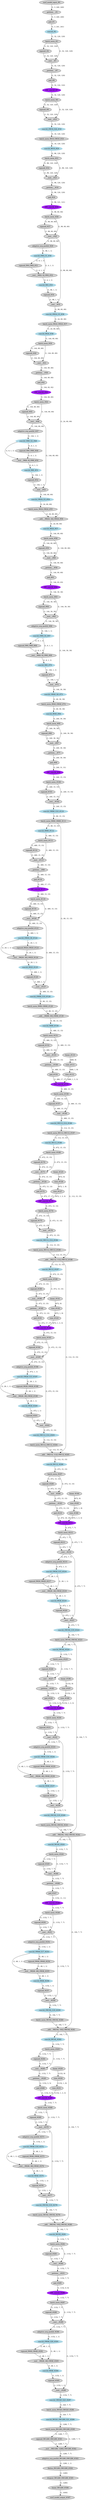 strict digraph  {
"0 /nncf_model_input_0" [id=0, label="nncf_model_input_#0", style=filled, type=nncf_model_input];
"1 EfficientNet/NNCFUserConv2dStaticSamePadding[_conv_stem]/ModuleDict[pre_ops]/UpdateInputs[1]/__getitem___0" [id=1, label="__getitem___#1", style=filled, type=__getitem__];
"2 EfficientNet/NNCFUserConv2dStaticSamePadding[_conv_stem]/ZeroPad2d[static_padding]/pad_0" [id=2, label="pad_#1", style=filled, type=pad];
"3 EfficientNet/NNCFUserConv2dStaticSamePadding[_conv_stem]/conv2d_0" [color=lightblue, id=3, label="conv2d_#2", style=filled, type=conv2d];
"4 EfficientNet/NNCFBatchNorm[_bn0]/batch_norm_0" [id=4, label="batch_norm_#3", style=filled, type=batch_norm];
"5 EfficientNet/MemoryEfficientSwish[_swish]/sigmoid_0" [id=5, label="sigmoid_#4", style=filled, type=sigmoid];
"6 EfficientNet/MemoryEfficientSwish[_swish]/__mul___0" [id=6, label="__mul___#5", style=filled, type=__mul__];
"7 EfficientNet/ModuleList[_blocks]/MBConvBlock[0]/NNCFUserConv2dStaticSamePadding[_depthwise_conv]/ModuleDict[pre_ops]/UpdateInputs[1]/__getitem___0" [id=7, label="__getitem___#7", style=filled, type=__getitem__];
"8 EfficientNet/ModuleList[_blocks]/MBConvBlock[0]/NNCFUserConv2dStaticSamePadding[_depthwise_conv]/ZeroPad2d[static_padding]/pad_0" [id=8, label="pad_#6", style=filled, type=pad];
"9 EfficientNet/ModuleList[_blocks]/MBConvBlock[0]/NNCFUserConv2dStaticSamePadding[_depthwise_conv]/conv2d_0" [color=purple, id=9, label="DW_conv2d_#7", style=filled, type=conv2d];
"10 EfficientNet/ModuleList[_blocks]/MBConvBlock[0]/NNCFBatchNorm[_bn1]/batch_norm_0" [id=10, label="batch_norm_#8", style=filled, type=batch_norm];
"11 EfficientNet/ModuleList[_blocks]/MBConvBlock[0]/MemoryEfficientSwish[_swish]/sigmoid_0" [id=11, label="sigmoid_#9", style=filled, type=sigmoid];
"12 EfficientNet/ModuleList[_blocks]/MBConvBlock[0]/MemoryEfficientSwish[_swish]/__mul___0" [id=12, label="__mul___#10", style=filled, type=__mul__];
"13 EfficientNet/ModuleList[_blocks]/MBConvBlock[0]/NNCFUserConv2dStaticSamePadding[_project_conv]/conv2d_0" [color=lightblue, id=13, label="conv2d_OW16_G22_#18", style=filled, type=conv2d];
"14 EfficientNet/ModuleList[_blocks]/MBConvBlock[0]/NNCFBatchNorm[_bn2]/batch_norm_0" [id=14, label="batch_norm_IW16_OW16_#19", style=filled, type=batch_norm];
"15 EfficientNet/ModuleList[_blocks]/MBConvBlock[1]/NNCFUserConv2dStaticSamePadding[_expand_conv]/conv2d_0" [color=lightblue, id=15, label="conv2d_IW16_#20", style=filled, type=conv2d];
"16 EfficientNet/ModuleList[_blocks]/MBConvBlock[1]/NNCFBatchNorm[_bn0]/batch_norm_0" [id=16, label="batch_norm_#21", style=filled, type=batch_norm];
"17 EfficientNet/ModuleList[_blocks]/MBConvBlock[1]/MemoryEfficientSwish[_swish]/sigmoid_0" [id=17, label="sigmoid_#22", style=filled, type=sigmoid];
"18 EfficientNet/ModuleList[_blocks]/MBConvBlock[1]/MemoryEfficientSwish[_swish]/__mul___0" [id=18, label="__mul___#23", style=filled, type=__mul__];
"19 EfficientNet/ModuleList[_blocks]/MBConvBlock[1]/NNCFUserConv2dStaticSamePadding[_depthwise_conv]/ModuleDict[pre_ops]/UpdateInputs[1]/__getitem___0" [id=19, label="__getitem___#19", style=filled, type=__getitem__];
"20 EfficientNet/ModuleList[_blocks]/MBConvBlock[1]/NNCFUserConv2dStaticSamePadding[_depthwise_conv]/ZeroPad2d[static_padding]/pad_0" [id=20, label="pad_#24", style=filled, type=pad];
"21 EfficientNet/ModuleList[_blocks]/MBConvBlock[1]/NNCFUserConv2dStaticSamePadding[_depthwise_conv]/conv2d_0" [color=purple, id=21, label="DW_conv2d_#25", style=filled, type=conv2d];
"22 EfficientNet/ModuleList[_blocks]/MBConvBlock[1]/NNCFBatchNorm[_bn1]/batch_norm_0" [id=22, label="batch_norm_#26", style=filled, type=batch_norm];
"23 EfficientNet/ModuleList[_blocks]/MBConvBlock[1]/MemoryEfficientSwish[_swish]/sigmoid_1" [id=23, label="sigmoid_#27", style=filled, type=sigmoid];
"24 EfficientNet/ModuleList[_blocks]/MBConvBlock[1]/MemoryEfficientSwish[_swish]/__mul___1" [id=24, label="__mul___#28", style=filled, type=__mul__];
"25 EfficientNet/ModuleList[_blocks]/MBConvBlock[1]/adaptive_avg_pool2d_0" [id=25, label="adaptive_avg_pool2d_#29", style=filled, type=adaptive_avg_pool2d];
"26 EfficientNet/ModuleList[_blocks]/MBConvBlock[1]/NNCFUserConv2dStaticSamePadding[_se_reduce]/conv2d_0" [color=lightblue, id=26, label="conv2d_OW4_G1_#30", style=filled, type=conv2d];
"27 EfficientNet/ModuleList[_blocks]/MBConvBlock[1]/MemoryEfficientSwish[_swish]/sigmoid_2" [id=27, label="sigmoid_IW4_OW4_#31", style=filled, type=sigmoid];
"28 EfficientNet/ModuleList[_blocks]/MBConvBlock[1]/MemoryEfficientSwish[_swish]/__mul___2" [id=28, label="__mul___IW[4, 4]_OW4_#32", style=filled, type=__mul__];
"29 EfficientNet/ModuleList[_blocks]/MBConvBlock[1]/NNCFUserConv2dStaticSamePadding[_se_expand]/conv2d_0" [color=lightblue, id=29, label="conv2d_IW4_#33", style=filled, type=conv2d];
"30 EfficientNet/ModuleList[_blocks]/MBConvBlock[1]/sigmoid_0" [id=30, label="sigmoid_#34", style=filled, type=sigmoid];
"31 EfficientNet/ModuleList[_blocks]/MBConvBlock[1]/__mul___0" [id=31, label="__mul___#35", style=filled, type=__mul__];
"32 EfficientNet/ModuleList[_blocks]/MBConvBlock[1]/NNCFUserConv2dStaticSamePadding[_project_conv]/conv2d_0" [color=lightblue, id=32, label="conv2d_OW24_G3_#36", style=filled, type=conv2d];
"33 EfficientNet/ModuleList[_blocks]/MBConvBlock[1]/NNCFBatchNorm[_bn2]/batch_norm_0" [id=33, label="batch_norm_IW24_OW24_#37", style=filled, type=batch_norm];
"34 EfficientNet/ModuleList[_blocks]/MBConvBlock[2]/NNCFUserConv2dStaticSamePadding[_expand_conv]/conv2d_0" [color=lightblue, id=34, label="conv2d_IW24_#38", style=filled, type=conv2d];
"35 EfficientNet/ModuleList[_blocks]/MBConvBlock[2]/NNCFBatchNorm[_bn0]/batch_norm_0" [id=35, label="batch_norm_#39", style=filled, type=batch_norm];
"36 EfficientNet/ModuleList[_blocks]/MBConvBlock[2]/MemoryEfficientSwish[_swish]/sigmoid_0" [id=36, label="sigmoid_#40", style=filled, type=sigmoid];
"37 EfficientNet/ModuleList[_blocks]/MBConvBlock[2]/MemoryEfficientSwish[_swish]/__mul___0" [id=37, label="__mul___#41", style=filled, type=__mul__];
"38 EfficientNet/ModuleList[_blocks]/MBConvBlock[2]/NNCFUserConv2dStaticSamePadding[_depthwise_conv]/ModuleDict[pre_ops]/UpdateInputs[1]/__getitem___0" [id=38, label="__getitem___#38", style=filled, type=__getitem__];
"39 EfficientNet/ModuleList[_blocks]/MBConvBlock[2]/NNCFUserConv2dStaticSamePadding[_depthwise_conv]/ZeroPad2d[static_padding]/pad_0" [id=39, label="pad_#42", style=filled, type=pad];
"40 EfficientNet/ModuleList[_blocks]/MBConvBlock[2]/NNCFUserConv2dStaticSamePadding[_depthwise_conv]/conv2d_0" [color=purple, id=40, label="DW_conv2d_#43", style=filled, type=conv2d];
"41 EfficientNet/ModuleList[_blocks]/MBConvBlock[2]/NNCFBatchNorm[_bn1]/batch_norm_0" [id=41, label="batch_norm_#44", style=filled, type=batch_norm];
"42 EfficientNet/ModuleList[_blocks]/MBConvBlock[2]/MemoryEfficientSwish[_swish]/sigmoid_1" [id=42, label="sigmoid_#45", style=filled, type=sigmoid];
"43 EfficientNet/ModuleList[_blocks]/MBConvBlock[2]/MemoryEfficientSwish[_swish]/__mul___1" [id=43, label="__mul___#46", style=filled, type=__mul__];
"44 EfficientNet/ModuleList[_blocks]/MBConvBlock[2]/adaptive_avg_pool2d_0" [id=44, label="adaptive_avg_pool2d_#47", style=filled, type=adaptive_avg_pool2d];
"45 EfficientNet/ModuleList[_blocks]/MBConvBlock[2]/NNCFUserConv2dStaticSamePadding[_se_reduce]/conv2d_0" [color=lightblue, id=45, label="conv2d_OW6_G2_#48", style=filled, type=conv2d];
"46 EfficientNet/ModuleList[_blocks]/MBConvBlock[2]/MemoryEfficientSwish[_swish]/sigmoid_2" [id=46, label="sigmoid_IW6_OW6_#49", style=filled, type=sigmoid];
"47 EfficientNet/ModuleList[_blocks]/MBConvBlock[2]/MemoryEfficientSwish[_swish]/__mul___2" [id=47, label="__mul___IW[6, 6]_OW6_#50", style=filled, type=__mul__];
"48 EfficientNet/ModuleList[_blocks]/MBConvBlock[2]/NNCFUserConv2dStaticSamePadding[_se_expand]/conv2d_0" [color=lightblue, id=48, label="conv2d_IW6_#51", style=filled, type=conv2d];
"49 EfficientNet/ModuleList[_blocks]/MBConvBlock[2]/sigmoid_0" [id=49, label="sigmoid_#52", style=filled, type=sigmoid];
"50 EfficientNet/ModuleList[_blocks]/MBConvBlock[2]/__mul___0" [id=50, label="__mul___#53", style=filled, type=__mul__];
"51 EfficientNet/ModuleList[_blocks]/MBConvBlock[2]/NNCFUserConv2dStaticSamePadding[_project_conv]/conv2d_0" [color=lightblue, id=51, label="conv2d_OW24_G3_#54", style=filled, type=conv2d];
"52 EfficientNet/ModuleList[_blocks]/MBConvBlock[2]/NNCFBatchNorm[_bn2]/batch_norm_0" [id=52, label="batch_norm_IW24_OW24_#55", style=filled, type=batch_norm];
"53 EfficientNet/ModuleList[_blocks]/MBConvBlock[2]/__add___0" [id=53, label="__add___IW[24, 24]_OW24_#56", style=filled, type=__add__];
"54 EfficientNet/ModuleList[_blocks]/MBConvBlock[3]/NNCFUserConv2dStaticSamePadding[_expand_conv]/conv2d_0" [color=lightblue, id=54, label="conv2d_IW24_#57", style=filled, type=conv2d];
"55 EfficientNet/ModuleList[_blocks]/MBConvBlock[3]/NNCFBatchNorm[_bn0]/batch_norm_0" [id=55, label="batch_norm_#58", style=filled, type=batch_norm];
"56 EfficientNet/ModuleList[_blocks]/MBConvBlock[3]/MemoryEfficientSwish[_swish]/sigmoid_0" [id=56, label="sigmoid_#59", style=filled, type=sigmoid];
"57 EfficientNet/ModuleList[_blocks]/MBConvBlock[3]/MemoryEfficientSwish[_swish]/__mul___0" [id=57, label="__mul___#60", style=filled, type=__mul__];
"58 EfficientNet/ModuleList[_blocks]/MBConvBlock[3]/NNCFUserConv2dStaticSamePadding[_depthwise_conv]/ModuleDict[pre_ops]/UpdateInputs[1]/__getitem___0" [id=58, label="__getitem___#58", style=filled, type=__getitem__];
"59 EfficientNet/ModuleList[_blocks]/MBConvBlock[3]/NNCFUserConv2dStaticSamePadding[_depthwise_conv]/ZeroPad2d[static_padding]/pad_0" [id=59, label="pad_#61", style=filled, type=pad];
"60 EfficientNet/ModuleList[_blocks]/MBConvBlock[3]/NNCFUserConv2dStaticSamePadding[_depthwise_conv]/conv2d_0" [color=purple, id=60, label="DW_conv2d_#62", style=filled, type=conv2d];
"61 EfficientNet/ModuleList[_blocks]/MBConvBlock[3]/NNCFBatchNorm[_bn1]/batch_norm_0" [id=61, label="batch_norm_#63", style=filled, type=batch_norm];
"62 EfficientNet/ModuleList[_blocks]/MBConvBlock[3]/MemoryEfficientSwish[_swish]/sigmoid_1" [id=62, label="sigmoid_#64", style=filled, type=sigmoid];
"63 EfficientNet/ModuleList[_blocks]/MBConvBlock[3]/MemoryEfficientSwish[_swish]/__mul___1" [id=63, label="__mul___#65", style=filled, type=__mul__];
"64 EfficientNet/ModuleList[_blocks]/MBConvBlock[3]/adaptive_avg_pool2d_0" [id=64, label="adaptive_avg_pool2d_#66", style=filled, type=adaptive_avg_pool2d];
"65 EfficientNet/ModuleList[_blocks]/MBConvBlock[3]/NNCFUserConv2dStaticSamePadding[_se_reduce]/conv2d_0" [color=lightblue, id=65, label="conv2d_OW6_G4_#67", style=filled, type=conv2d];
"66 EfficientNet/ModuleList[_blocks]/MBConvBlock[3]/MemoryEfficientSwish[_swish]/sigmoid_2" [id=66, label="sigmoid_IW6_OW6_#68", style=filled, type=sigmoid];
"67 EfficientNet/ModuleList[_blocks]/MBConvBlock[3]/MemoryEfficientSwish[_swish]/__mul___2" [id=67, label="__mul___IW[6, 6]_OW6_#69", style=filled, type=__mul__];
"68 EfficientNet/ModuleList[_blocks]/MBConvBlock[3]/NNCFUserConv2dStaticSamePadding[_se_expand]/conv2d_0" [color=lightblue, id=68, label="conv2d_IW6_#70", style=filled, type=conv2d];
"69 EfficientNet/ModuleList[_blocks]/MBConvBlock[3]/sigmoid_0" [id=69, label="sigmoid_#71", style=filled, type=sigmoid];
"70 EfficientNet/ModuleList[_blocks]/MBConvBlock[3]/__mul___0" [id=70, label="__mul___#72", style=filled, type=__mul__];
"71 EfficientNet/ModuleList[_blocks]/MBConvBlock[3]/NNCFUserConv2dStaticSamePadding[_project_conv]/conv2d_0" [color=lightblue, id=71, label="conv2d_OW40_G6_#73", style=filled, type=conv2d];
"72 EfficientNet/ModuleList[_blocks]/MBConvBlock[3]/NNCFBatchNorm[_bn2]/batch_norm_0" [id=72, label="batch_norm_IW40_OW40_#74", style=filled, type=batch_norm];
"73 EfficientNet/ModuleList[_blocks]/MBConvBlock[5]/NNCFUserConv2dStaticSamePadding[_expand_conv]/conv2d_0" [color=lightblue, id=73, label="conv2d_IW40_#94", style=filled, type=conv2d];
"74 EfficientNet/ModuleList[_blocks]/MBConvBlock[5]/NNCFBatchNorm[_bn0]/batch_norm_0" [id=74, label="batch_norm_#95", style=filled, type=batch_norm];
"75 EfficientNet/ModuleList[_blocks]/MBConvBlock[5]/MemoryEfficientSwish[_swish]/sigmoid_0" [id=75, label="sigmoid_#96", style=filled, type=sigmoid];
"76 EfficientNet/ModuleList[_blocks]/MBConvBlock[5]/MemoryEfficientSwish[_swish]/__mul___0" [id=76, label="__mul___#97", style=filled, type=__mul__];
"77 EfficientNet/ModuleList[_blocks]/MBConvBlock[5]/NNCFUserConv2dStaticSamePadding[_depthwise_conv]/ModuleDict[pre_ops]/UpdateInputs[1]/__getitem___0" [id=77, label="__getitem___#77", style=filled, type=__getitem__];
"78 EfficientNet/ModuleList[_blocks]/MBConvBlock[5]/NNCFUserConv2dStaticSamePadding[_depthwise_conv]/ZeroPad2d[static_padding]/pad_0" [id=78, label="pad_#98", style=filled, type=pad];
"79 EfficientNet/ModuleList[_blocks]/MBConvBlock[5]/NNCFUserConv2dStaticSamePadding[_depthwise_conv]/conv2d_0" [color=purple, id=79, label="DW_conv2d_#99", style=filled, type=conv2d];
"80 EfficientNet/ModuleList[_blocks]/MBConvBlock[5]/NNCFBatchNorm[_bn1]/batch_norm_0" [id=80, label="batch_norm_#100", style=filled, type=batch_norm];
"81 EfficientNet/ModuleList[_blocks]/MBConvBlock[5]/MemoryEfficientSwish[_swish]/sigmoid_1" [id=81, label="sigmoid_#101", style=filled, type=sigmoid];
"82 EfficientNet/ModuleList[_blocks]/MBConvBlock[5]/MemoryEfficientSwish[_swish]/__mul___1" [id=82, label="__mul___#102", style=filled, type=__mul__];
"83 EfficientNet/ModuleList[_blocks]/MBConvBlock[5]/NNCFUserConv2dStaticSamePadding[_project_conv]/conv2d_0" [color=lightblue, id=83, label="conv2d_OW80_G10_#110", style=filled, type=conv2d];
"84 EfficientNet/ModuleList[_blocks]/MBConvBlock[5]/NNCFBatchNorm[_bn2]/batch_norm_0" [id=84, label="batch_norm_IW80_OW80_#111", style=filled, type=batch_norm];
"85 EfficientNet/ModuleList[_blocks]/MBConvBlock[6]/NNCFUserConv2dStaticSamePadding[_expand_conv]/conv2d_0" [color=lightblue, id=85, label="conv2d_IW80_#112", style=filled, type=conv2d];
"86 EfficientNet/ModuleList[_blocks]/MBConvBlock[6]/NNCFBatchNorm[_bn0]/batch_norm_0" [id=86, label="batch_norm_#113", style=filled, type=batch_norm];
"87 EfficientNet/ModuleList[_blocks]/MBConvBlock[6]/MemoryEfficientSwish[_swish]/sigmoid_0" [id=87, label="sigmoid_#114", style=filled, type=sigmoid];
"88 EfficientNet/ModuleList[_blocks]/MBConvBlock[6]/MemoryEfficientSwish[_swish]/__mul___0" [id=88, label="__mul___#115", style=filled, type=__mul__];
"89 EfficientNet/ModuleList[_blocks]/MBConvBlock[6]/NNCFUserConv2dStaticSamePadding[_depthwise_conv]/ModuleDict[pre_ops]/UpdateInputs[1]/__getitem___0" [id=89, label="__getitem___#89", style=filled, type=__getitem__];
"90 EfficientNet/ModuleList[_blocks]/MBConvBlock[6]/NNCFUserConv2dStaticSamePadding[_depthwise_conv]/ZeroPad2d[static_padding]/pad_0" [id=90, label="pad_#116", style=filled, type=pad];
"91 EfficientNet/ModuleList[_blocks]/MBConvBlock[6]/NNCFUserConv2dStaticSamePadding[_depthwise_conv]/conv2d_0" [color=purple, id=91, label="DW_conv2d_#117", style=filled, type=conv2d];
"92 EfficientNet/ModuleList[_blocks]/MBConvBlock[6]/NNCFBatchNorm[_bn1]/batch_norm_0" [id=92, label="batch_norm_#118", style=filled, type=batch_norm];
"93 EfficientNet/ModuleList[_blocks]/MBConvBlock[6]/MemoryEfficientSwish[_swish]/sigmoid_1" [id=93, label="sigmoid_#119", style=filled, type=sigmoid];
"94 EfficientNet/ModuleList[_blocks]/MBConvBlock[6]/MemoryEfficientSwish[_swish]/__mul___1" [id=94, label="__mul___#120", style=filled, type=__mul__];
"95 EfficientNet/ModuleList[_blocks]/MBConvBlock[6]/adaptive_avg_pool2d_0" [id=95, label="adaptive_avg_pool2d_#121", style=filled, type=adaptive_avg_pool2d];
"96 EfficientNet/ModuleList[_blocks]/MBConvBlock[6]/NNCFUserConv2dStaticSamePadding[_se_reduce]/conv2d_0" [color=lightblue, id=96, label="conv2d_OW20_G8_#122", style=filled, type=conv2d];
"97 EfficientNet/ModuleList[_blocks]/MBConvBlock[6]/MemoryEfficientSwish[_swish]/sigmoid_2" [id=97, label="sigmoid_IW20_OW20_#123", style=filled, type=sigmoid];
"98 EfficientNet/ModuleList[_blocks]/MBConvBlock[6]/MemoryEfficientSwish[_swish]/__mul___2" [id=98, label="__mul___IW[20, 20]_OW20_#124", style=filled, type=__mul__];
"99 EfficientNet/ModuleList[_blocks]/MBConvBlock[6]/NNCFUserConv2dStaticSamePadding[_se_expand]/conv2d_0" [color=lightblue, id=99, label="conv2d_IW20_#125", style=filled, type=conv2d];
"100 EfficientNet/ModuleList[_blocks]/MBConvBlock[6]/sigmoid_0" [id=100, label="sigmoid_#126", style=filled, type=sigmoid];
"101 EfficientNet/ModuleList[_blocks]/MBConvBlock[6]/__mul___0" [id=101, label="__mul___#127", style=filled, type=__mul__];
"102 EfficientNet/ModuleList[_blocks]/MBConvBlock[6]/NNCFUserConv2dStaticSamePadding[_project_conv]/conv2d_0" [color=lightblue, id=102, label="conv2d_OW80_G10_#128", style=filled, type=conv2d];
"103 EfficientNet/ModuleList[_blocks]/MBConvBlock[6]/NNCFBatchNorm[_bn2]/batch_norm_0" [id=103, label="batch_norm_IW80_OW80_#129", style=filled, type=batch_norm];
"104 EfficientNet/ModuleList[_blocks]/MBConvBlock[6]/__add___0" [id=104, label="__add___IW[80, 80]_OW80_#130", style=filled, type=__add__];
"105 EfficientNet/ModuleList[_blocks]/MBConvBlock[8]/NNCFUserConv2dStaticSamePadding[_expand_conv]/conv2d_0" [color=lightblue, id=105, label="conv2d_IW80_#150", style=filled, type=conv2d];
"106 EfficientNet/ModuleList[_blocks]/MBConvBlock[8]/NNCFBatchNorm[_bn0]/batch_norm_0" [id=106, label="batch_norm_#151", style=filled, type=batch_norm];
"107 EfficientNet/ModuleList[_blocks]/MBConvBlock[8]/MemoryEfficientSwish[_swish]/sigmoid_0" [id=107, label="sigmoid_#152", style=filled, type=sigmoid];
"108 EfficientNet/ModuleList[_blocks]/MBConvBlock[8]/MemoryEfficientSwish[_swish]/__mul___0" [id=108, label="__mul___#153", style=filled, type=__mul__];
"109 EfficientNet/ModuleList[_blocks]/MBConvBlock[8]/NNCFUserConv2dStaticSamePadding[_depthwise_conv]/ModuleDict[pre_ops]/UpdateInputs[1]/__getitem___0" [id=109, label="__getitem___#109", style=filled, type=__getitem__];
"110 EfficientNet/ModuleList[_blocks]/MBConvBlock[8]/NNCFUserConv2dStaticSamePadding[_depthwise_conv]/ModuleDict[pre_ops]/UpdateWeight[2]/ElasticKernelConv2DOp[op]/linear_0" [id=110, label="linear_#110", style=filled, type=linear];
"111 EfficientNet/ModuleList[_blocks]/MBConvBlock[8]/NNCFUserConv2dStaticSamePadding[_depthwise_conv]/ModuleDict[pre_ops]/UpdateWeight[2]/ElasticKernelConv2DOp[op]/view_0" [id=111, label="view_#111", style=filled, type=view];
"112 EfficientNet/ModuleList[_blocks]/MBConvBlock[8]/NNCFUserConv2dStaticSamePadding[_depthwise_conv]/ModuleDict[pre_ops]/UpdateWeight[2]/ElasticKernelConv2DOp[op]/view_1" [id=112, label="view_#112", style=filled, type=view];
"113 EfficientNet/ModuleList[_blocks]/MBConvBlock[8]/NNCFUserConv2dStaticSamePadding[_depthwise_conv]/ZeroPad2d[static_padding]/pad_0" [id=113, label="pad_#154", style=filled, type=pad];
"114 EfficientNet/ModuleList[_blocks]/MBConvBlock[8]/NNCFUserConv2dStaticSamePadding[_depthwise_conv]/conv2d_0" [color=purple, id=114, label="DW_conv2d_#155", style=filled, type=conv2d];
"115 EfficientNet/ModuleList[_blocks]/MBConvBlock[8]/NNCFBatchNorm[_bn1]/batch_norm_0" [id=115, label="batch_norm_#156", style=filled, type=batch_norm];
"116 EfficientNet/ModuleList[_blocks]/MBConvBlock[8]/MemoryEfficientSwish[_swish]/sigmoid_1" [id=116, label="sigmoid_#157", style=filled, type=sigmoid];
"117 EfficientNet/ModuleList[_blocks]/MBConvBlock[8]/MemoryEfficientSwish[_swish]/__mul___1" [id=117, label="__mul___#158", style=filled, type=__mul__];
"118 EfficientNet/ModuleList[_blocks]/MBConvBlock[8]/NNCFUserConv2dStaticSamePadding[_project_conv]/conv2d_0" [color=lightblue, id=118, label="conv2d_OW112_G14_#166", style=filled, type=conv2d];
"119 EfficientNet/ModuleList[_blocks]/MBConvBlock[8]/NNCFBatchNorm[_bn2]/batch_norm_0" [id=119, label="batch_norm_IW112_OW112_#167", style=filled, type=batch_norm];
"120 EfficientNet/ModuleList[_blocks]/MBConvBlock[9]/NNCFUserConv2dStaticSamePadding[_expand_conv]/conv2d_0" [color=lightblue, id=120, label="conv2d_IW112_#168", style=filled, type=conv2d];
"121 EfficientNet/ModuleList[_blocks]/MBConvBlock[9]/NNCFBatchNorm[_bn0]/batch_norm_0" [id=121, label="batch_norm_#169", style=filled, type=batch_norm];
"122 EfficientNet/ModuleList[_blocks]/MBConvBlock[9]/MemoryEfficientSwish[_swish]/sigmoid_0" [id=122, label="sigmoid_#170", style=filled, type=sigmoid];
"123 EfficientNet/ModuleList[_blocks]/MBConvBlock[9]/MemoryEfficientSwish[_swish]/__mul___0" [id=123, label="__mul___#171", style=filled, type=__mul__];
"124 EfficientNet/ModuleList[_blocks]/MBConvBlock[9]/NNCFUserConv2dStaticSamePadding[_depthwise_conv]/ModuleDict[pre_ops]/UpdateInputs[1]/__getitem___0" [id=124, label="__getitem___#124", style=filled, type=__getitem__];
"125 EfficientNet/ModuleList[_blocks]/MBConvBlock[9]/NNCFUserConv2dStaticSamePadding[_depthwise_conv]/ModuleDict[pre_ops]/UpdateWeight[2]/ElasticKernelConv2DOp[op]/linear_0" [id=125, label="linear_#125", style=filled, type=linear];
"126 EfficientNet/ModuleList[_blocks]/MBConvBlock[9]/NNCFUserConv2dStaticSamePadding[_depthwise_conv]/ModuleDict[pre_ops]/UpdateWeight[2]/ElasticKernelConv2DOp[op]/view_0" [id=126, label="view_#126", style=filled, type=view];
"127 EfficientNet/ModuleList[_blocks]/MBConvBlock[9]/NNCFUserConv2dStaticSamePadding[_depthwise_conv]/ModuleDict[pre_ops]/UpdateWeight[2]/ElasticKernelConv2DOp[op]/view_1" [id=127, label="view_#127", style=filled, type=view];
"128 EfficientNet/ModuleList[_blocks]/MBConvBlock[9]/NNCFUserConv2dStaticSamePadding[_depthwise_conv]/ZeroPad2d[static_padding]/pad_0" [id=128, label="pad_#172", style=filled, type=pad];
"129 EfficientNet/ModuleList[_blocks]/MBConvBlock[9]/NNCFUserConv2dStaticSamePadding[_depthwise_conv]/conv2d_0" [color=purple, id=129, label="DW_conv2d_#173", style=filled, type=conv2d];
"130 EfficientNet/ModuleList[_blocks]/MBConvBlock[9]/NNCFBatchNorm[_bn1]/batch_norm_0" [id=130, label="batch_norm_#174", style=filled, type=batch_norm];
"131 EfficientNet/ModuleList[_blocks]/MBConvBlock[9]/MemoryEfficientSwish[_swish]/sigmoid_1" [id=131, label="sigmoid_#175", style=filled, type=sigmoid];
"132 EfficientNet/ModuleList[_blocks]/MBConvBlock[9]/MemoryEfficientSwish[_swish]/__mul___1" [id=132, label="__mul___#176", style=filled, type=__mul__];
"133 EfficientNet/ModuleList[_blocks]/MBConvBlock[9]/NNCFUserConv2dStaticSamePadding[_project_conv]/conv2d_0" [color=lightblue, id=133, label="conv2d_OW112_G14_#184", style=filled, type=conv2d];
"134 EfficientNet/ModuleList[_blocks]/MBConvBlock[9]/NNCFBatchNorm[_bn2]/batch_norm_0" [id=134, label="batch_norm_IW112_OW112_#185", style=filled, type=batch_norm];
"135 EfficientNet/ModuleList[_blocks]/MBConvBlock[9]/__add___0" [id=135, label="__add___IW[112, 112]_OW112_#186", style=filled, type=__add__];
"136 EfficientNet/ModuleList[_blocks]/MBConvBlock[10]/NNCFUserConv2dStaticSamePadding[_expand_conv]/conv2d_0" [color=lightblue, id=136, label="conv2d_IW112_#187", style=filled, type=conv2d];
"137 EfficientNet/ModuleList[_blocks]/MBConvBlock[10]/NNCFBatchNorm[_bn0]/batch_norm_0" [id=137, label="batch_norm_#188", style=filled, type=batch_norm];
"138 EfficientNet/ModuleList[_blocks]/MBConvBlock[10]/MemoryEfficientSwish[_swish]/sigmoid_0" [id=138, label="sigmoid_#189", style=filled, type=sigmoid];
"139 EfficientNet/ModuleList[_blocks]/MBConvBlock[10]/MemoryEfficientSwish[_swish]/__mul___0" [id=139, label="__mul___#190", style=filled, type=__mul__];
"140 EfficientNet/ModuleList[_blocks]/MBConvBlock[10]/NNCFUserConv2dStaticSamePadding[_depthwise_conv]/ModuleDict[pre_ops]/UpdateInputs[1]/__getitem___0" [id=140, label="__getitem___#140", style=filled, type=__getitem__];
"141 EfficientNet/ModuleList[_blocks]/MBConvBlock[10]/NNCFUserConv2dStaticSamePadding[_depthwise_conv]/ModuleDict[pre_ops]/UpdateWeight[2]/ElasticKernelConv2DOp[op]/linear_0" [id=141, label="linear_#141", style=filled, type=linear];
"142 EfficientNet/ModuleList[_blocks]/MBConvBlock[10]/NNCFUserConv2dStaticSamePadding[_depthwise_conv]/ModuleDict[pre_ops]/UpdateWeight[2]/ElasticKernelConv2DOp[op]/view_0" [id=142, label="view_#142", style=filled, type=view];
"143 EfficientNet/ModuleList[_blocks]/MBConvBlock[10]/NNCFUserConv2dStaticSamePadding[_depthwise_conv]/ModuleDict[pre_ops]/UpdateWeight[2]/ElasticKernelConv2DOp[op]/view_1" [id=143, label="view_#143", style=filled, type=view];
"144 EfficientNet/ModuleList[_blocks]/MBConvBlock[10]/NNCFUserConv2dStaticSamePadding[_depthwise_conv]/ZeroPad2d[static_padding]/pad_0" [id=144, label="pad_#191", style=filled, type=pad];
"145 EfficientNet/ModuleList[_blocks]/MBConvBlock[10]/NNCFUserConv2dStaticSamePadding[_depthwise_conv]/conv2d_0" [color=purple, id=145, label="DW_conv2d_#192", style=filled, type=conv2d];
"146 EfficientNet/ModuleList[_blocks]/MBConvBlock[10]/NNCFBatchNorm[_bn1]/batch_norm_0" [id=146, label="batch_norm_#193", style=filled, type=batch_norm];
"147 EfficientNet/ModuleList[_blocks]/MBConvBlock[10]/MemoryEfficientSwish[_swish]/sigmoid_1" [id=147, label="sigmoid_#194", style=filled, type=sigmoid];
"148 EfficientNet/ModuleList[_blocks]/MBConvBlock[10]/MemoryEfficientSwish[_swish]/__mul___1" [id=148, label="__mul___#195", style=filled, type=__mul__];
"149 EfficientNet/ModuleList[_blocks]/MBConvBlock[10]/adaptive_avg_pool2d_0" [id=149, label="adaptive_avg_pool2d_#196", style=filled, type=adaptive_avg_pool2d];
"150 EfficientNet/ModuleList[_blocks]/MBConvBlock[10]/NNCFUserConv2dStaticSamePadding[_se_reduce]/conv2d_0" [color=lightblue, id=150, label="conv2d_OW28_G13_#197", style=filled, type=conv2d];
"151 EfficientNet/ModuleList[_blocks]/MBConvBlock[10]/MemoryEfficientSwish[_swish]/sigmoid_2" [id=151, label="sigmoid_IW28_OW28_#198", style=filled, type=sigmoid];
"152 EfficientNet/ModuleList[_blocks]/MBConvBlock[10]/MemoryEfficientSwish[_swish]/__mul___2" [id=152, label="__mul___IW[28, 28]_OW28_#199", style=filled, type=__mul__];
"153 EfficientNet/ModuleList[_blocks]/MBConvBlock[10]/NNCFUserConv2dStaticSamePadding[_se_expand]/conv2d_0" [color=lightblue, id=153, label="conv2d_IW28_#200", style=filled, type=conv2d];
"154 EfficientNet/ModuleList[_blocks]/MBConvBlock[10]/sigmoid_0" [id=154, label="sigmoid_#201", style=filled, type=sigmoid];
"155 EfficientNet/ModuleList[_blocks]/MBConvBlock[10]/__mul___0" [id=155, label="__mul___#202", style=filled, type=__mul__];
"156 EfficientNet/ModuleList[_blocks]/MBConvBlock[10]/NNCFUserConv2dStaticSamePadding[_project_conv]/conv2d_0" [color=lightblue, id=156, label="conv2d_OW112_G14_#203", style=filled, type=conv2d];
"157 EfficientNet/ModuleList[_blocks]/MBConvBlock[10]/NNCFBatchNorm[_bn2]/batch_norm_0" [id=157, label="batch_norm_IW112_OW112_#204", style=filled, type=batch_norm];
"158 EfficientNet/ModuleList[_blocks]/MBConvBlock[10]/__add___0" [id=158, label="__add___IW[112, 112]_OW112_#205", style=filled, type=__add__];
"159 EfficientNet/ModuleList[_blocks]/MBConvBlock[11]/NNCFUserConv2dStaticSamePadding[_expand_conv]/conv2d_0" [color=lightblue, id=159, label="conv2d_IW112_#206", style=filled, type=conv2d];
"160 EfficientNet/ModuleList[_blocks]/MBConvBlock[11]/NNCFBatchNorm[_bn0]/batch_norm_0" [id=160, label="batch_norm_#207", style=filled, type=batch_norm];
"161 EfficientNet/ModuleList[_blocks]/MBConvBlock[11]/MemoryEfficientSwish[_swish]/sigmoid_0" [id=161, label="sigmoid_#208", style=filled, type=sigmoid];
"162 EfficientNet/ModuleList[_blocks]/MBConvBlock[11]/MemoryEfficientSwish[_swish]/__mul___0" [id=162, label="__mul___#209", style=filled, type=__mul__];
"163 EfficientNet/ModuleList[_blocks]/MBConvBlock[11]/NNCFUserConv2dStaticSamePadding[_depthwise_conv]/ModuleDict[pre_ops]/UpdateInputs[1]/__getitem___0" [id=163, label="__getitem___#163", style=filled, type=__getitem__];
"164 EfficientNet/ModuleList[_blocks]/MBConvBlock[11]/NNCFUserConv2dStaticSamePadding[_depthwise_conv]/ModuleDict[pre_ops]/UpdateWeight[2]/ElasticKernelConv2DOp[op]/linear_0" [id=164, label="linear_#164", style=filled, type=linear];
"165 EfficientNet/ModuleList[_blocks]/MBConvBlock[11]/NNCFUserConv2dStaticSamePadding[_depthwise_conv]/ModuleDict[pre_ops]/UpdateWeight[2]/ElasticKernelConv2DOp[op]/view_0" [id=165, label="view_#165", style=filled, type=view];
"166 EfficientNet/ModuleList[_blocks]/MBConvBlock[11]/NNCFUserConv2dStaticSamePadding[_depthwise_conv]/ModuleDict[pre_ops]/UpdateWeight[2]/ElasticKernelConv2DOp[op]/view_1" [id=166, label="view_#166", style=filled, type=view];
"167 EfficientNet/ModuleList[_blocks]/MBConvBlock[11]/NNCFUserConv2dStaticSamePadding[_depthwise_conv]/ZeroPad2d[static_padding]/pad_0" [id=167, label="pad_#210", style=filled, type=pad];
"168 EfficientNet/ModuleList[_blocks]/MBConvBlock[11]/NNCFUserConv2dStaticSamePadding[_depthwise_conv]/conv2d_0" [color=purple, id=168, label="DW_conv2d_#211", style=filled, type=conv2d];
"169 EfficientNet/ModuleList[_blocks]/MBConvBlock[11]/NNCFBatchNorm[_bn1]/batch_norm_0" [id=169, label="batch_norm_#212", style=filled, type=batch_norm];
"170 EfficientNet/ModuleList[_blocks]/MBConvBlock[11]/MemoryEfficientSwish[_swish]/sigmoid_1" [id=170, label="sigmoid_#213", style=filled, type=sigmoid];
"171 EfficientNet/ModuleList[_blocks]/MBConvBlock[11]/MemoryEfficientSwish[_swish]/__mul___1" [id=171, label="__mul___#214", style=filled, type=__mul__];
"172 EfficientNet/ModuleList[_blocks]/MBConvBlock[11]/adaptive_avg_pool2d_0" [id=172, label="adaptive_avg_pool2d_#215", style=filled, type=adaptive_avg_pool2d];
"173 EfficientNet/ModuleList[_blocks]/MBConvBlock[11]/NNCFUserConv2dStaticSamePadding[_se_reduce]/conv2d_0" [color=lightblue, id=173, label="conv2d_OW28_G15_#216", style=filled, type=conv2d];
"174 EfficientNet/ModuleList[_blocks]/MBConvBlock[11]/MemoryEfficientSwish[_swish]/sigmoid_2" [id=174, label="sigmoid_IW28_OW28_#217", style=filled, type=sigmoid];
"175 EfficientNet/ModuleList[_blocks]/MBConvBlock[11]/MemoryEfficientSwish[_swish]/__mul___2" [id=175, label="__mul___IW[28, 28]_OW28_#218", style=filled, type=__mul__];
"176 EfficientNet/ModuleList[_blocks]/MBConvBlock[11]/NNCFUserConv2dStaticSamePadding[_se_expand]/conv2d_0" [color=lightblue, id=176, label="conv2d_IW28_#219", style=filled, type=conv2d];
"177 EfficientNet/ModuleList[_blocks]/MBConvBlock[11]/sigmoid_0" [id=177, label="sigmoid_#220", style=filled, type=sigmoid];
"178 EfficientNet/ModuleList[_blocks]/MBConvBlock[11]/__mul___0" [id=178, label="__mul___#221", style=filled, type=__mul__];
"179 EfficientNet/ModuleList[_blocks]/MBConvBlock[11]/NNCFUserConv2dStaticSamePadding[_project_conv]/conv2d_0" [color=lightblue, id=179, label="conv2d_OW192_G19_#222", style=filled, type=conv2d];
"180 EfficientNet/ModuleList[_blocks]/MBConvBlock[11]/NNCFBatchNorm[_bn2]/batch_norm_0" [id=180, label="batch_norm_IW192_OW192_#223", style=filled, type=batch_norm];
"181 EfficientNet/ModuleList[_blocks]/MBConvBlock[12]/NNCFUserConv2dStaticSamePadding[_expand_conv]/conv2d_0" [color=lightblue, id=181, label="conv2d_IW192_#224", style=filled, type=conv2d];
"182 EfficientNet/ModuleList[_blocks]/MBConvBlock[12]/NNCFBatchNorm[_bn0]/batch_norm_0" [id=182, label="batch_norm_#225", style=filled, type=batch_norm];
"183 EfficientNet/ModuleList[_blocks]/MBConvBlock[12]/MemoryEfficientSwish[_swish]/sigmoid_0" [id=183, label="sigmoid_#226", style=filled, type=sigmoid];
"184 EfficientNet/ModuleList[_blocks]/MBConvBlock[12]/MemoryEfficientSwish[_swish]/__mul___0" [id=184, label="__mul___#227", style=filled, type=__mul__];
"185 EfficientNet/ModuleList[_blocks]/MBConvBlock[12]/NNCFUserConv2dStaticSamePadding[_depthwise_conv]/ModuleDict[pre_ops]/UpdateInputs[1]/__getitem___0" [id=185, label="__getitem___#185", style=filled, type=__getitem__];
"186 EfficientNet/ModuleList[_blocks]/MBConvBlock[12]/NNCFUserConv2dStaticSamePadding[_depthwise_conv]/ModuleDict[pre_ops]/UpdateWeight[2]/ElasticKernelConv2DOp[op]/linear_0" [id=186, label="linear_#186", style=filled, type=linear];
"187 EfficientNet/ModuleList[_blocks]/MBConvBlock[12]/NNCFUserConv2dStaticSamePadding[_depthwise_conv]/ModuleDict[pre_ops]/UpdateWeight[2]/ElasticKernelConv2DOp[op]/view_0" [id=187, label="view_#187", style=filled, type=view];
"188 EfficientNet/ModuleList[_blocks]/MBConvBlock[12]/NNCFUserConv2dStaticSamePadding[_depthwise_conv]/ModuleDict[pre_ops]/UpdateWeight[2]/ElasticKernelConv2DOp[op]/view_1" [id=188, label="view_#188", style=filled, type=view];
"189 EfficientNet/ModuleList[_blocks]/MBConvBlock[12]/NNCFUserConv2dStaticSamePadding[_depthwise_conv]/ZeroPad2d[static_padding]/pad_0" [id=189, label="pad_#228", style=filled, type=pad];
"190 EfficientNet/ModuleList[_blocks]/MBConvBlock[12]/NNCFUserConv2dStaticSamePadding[_depthwise_conv]/conv2d_0" [color=purple, id=190, label="DW_conv2d_#229", style=filled, type=conv2d];
"191 EfficientNet/ModuleList[_blocks]/MBConvBlock[12]/NNCFBatchNorm[_bn1]/batch_norm_0" [id=191, label="batch_norm_#230", style=filled, type=batch_norm];
"192 EfficientNet/ModuleList[_blocks]/MBConvBlock[12]/MemoryEfficientSwish[_swish]/sigmoid_1" [id=192, label="sigmoid_#231", style=filled, type=sigmoid];
"193 EfficientNet/ModuleList[_blocks]/MBConvBlock[12]/MemoryEfficientSwish[_swish]/__mul___1" [id=193, label="__mul___#232", style=filled, type=__mul__];
"194 EfficientNet/ModuleList[_blocks]/MBConvBlock[12]/adaptive_avg_pool2d_0" [id=194, label="adaptive_avg_pool2d_#233", style=filled, type=adaptive_avg_pool2d];
"195 EfficientNet/ModuleList[_blocks]/MBConvBlock[12]/NNCFUserConv2dStaticSamePadding[_se_reduce]/conv2d_0" [color=lightblue, id=195, label="conv2d_OW48_G16_#234", style=filled, type=conv2d];
"196 EfficientNet/ModuleList[_blocks]/MBConvBlock[12]/MemoryEfficientSwish[_swish]/sigmoid_2" [id=196, label="sigmoid_IW48_OW48_#235", style=filled, type=sigmoid];
"197 EfficientNet/ModuleList[_blocks]/MBConvBlock[12]/MemoryEfficientSwish[_swish]/__mul___2" [id=197, label="__mul___IW[48, 48]_OW48_#236", style=filled, type=__mul__];
"198 EfficientNet/ModuleList[_blocks]/MBConvBlock[12]/NNCFUserConv2dStaticSamePadding[_se_expand]/conv2d_0" [color=lightblue, id=198, label="conv2d_IW48_#237", style=filled, type=conv2d];
"199 EfficientNet/ModuleList[_blocks]/MBConvBlock[12]/sigmoid_0" [id=199, label="sigmoid_#238", style=filled, type=sigmoid];
"200 EfficientNet/ModuleList[_blocks]/MBConvBlock[12]/__mul___0" [id=200, label="__mul___#239", style=filled, type=__mul__];
"201 EfficientNet/ModuleList[_blocks]/MBConvBlock[12]/NNCFUserConv2dStaticSamePadding[_project_conv]/conv2d_0" [color=lightblue, id=201, label="conv2d_OW192_G19_#240", style=filled, type=conv2d];
"202 EfficientNet/ModuleList[_blocks]/MBConvBlock[12]/NNCFBatchNorm[_bn2]/batch_norm_0" [id=202, label="batch_norm_IW192_OW192_#241", style=filled, type=batch_norm];
"203 EfficientNet/ModuleList[_blocks]/MBConvBlock[12]/__add___0" [id=203, label="__add___IW[192, 192]_OW192_#242", style=filled, type=__add__];
"204 EfficientNet/ModuleList[_blocks]/MBConvBlock[13]/NNCFUserConv2dStaticSamePadding[_expand_conv]/conv2d_0" [color=lightblue, id=204, label="conv2d_IW192_#243", style=filled, type=conv2d];
"205 EfficientNet/ModuleList[_blocks]/MBConvBlock[13]/NNCFBatchNorm[_bn0]/batch_norm_0" [id=205, label="batch_norm_#244", style=filled, type=batch_norm];
"206 EfficientNet/ModuleList[_blocks]/MBConvBlock[13]/MemoryEfficientSwish[_swish]/sigmoid_0" [id=206, label="sigmoid_#245", style=filled, type=sigmoid];
"207 EfficientNet/ModuleList[_blocks]/MBConvBlock[13]/MemoryEfficientSwish[_swish]/__mul___0" [id=207, label="__mul___#246", style=filled, type=__mul__];
"208 EfficientNet/ModuleList[_blocks]/MBConvBlock[13]/NNCFUserConv2dStaticSamePadding[_depthwise_conv]/ModuleDict[pre_ops]/UpdateInputs[1]/__getitem___0" [id=208, label="__getitem___#208", style=filled, type=__getitem__];
"209 EfficientNet/ModuleList[_blocks]/MBConvBlock[13]/NNCFUserConv2dStaticSamePadding[_depthwise_conv]/ZeroPad2d[static_padding]/pad_0" [id=209, label="pad_#247", style=filled, type=pad];
"210 EfficientNet/ModuleList[_blocks]/MBConvBlock[13]/NNCFUserConv2dStaticSamePadding[_depthwise_conv]/conv2d_0" [color=purple, id=210, label="DW_conv2d_#248", style=filled, type=conv2d];
"211 EfficientNet/ModuleList[_blocks]/MBConvBlock[13]/NNCFBatchNorm[_bn1]/batch_norm_0" [id=211, label="batch_norm_#249", style=filled, type=batch_norm];
"212 EfficientNet/ModuleList[_blocks]/MBConvBlock[13]/MemoryEfficientSwish[_swish]/sigmoid_1" [id=212, label="sigmoid_#250", style=filled, type=sigmoid];
"213 EfficientNet/ModuleList[_blocks]/MBConvBlock[13]/MemoryEfficientSwish[_swish]/__mul___1" [id=213, label="__mul___#251", style=filled, type=__mul__];
"214 EfficientNet/ModuleList[_blocks]/MBConvBlock[13]/adaptive_avg_pool2d_0" [id=214, label="adaptive_avg_pool2d_#252", style=filled, type=adaptive_avg_pool2d];
"215 EfficientNet/ModuleList[_blocks]/MBConvBlock[13]/NNCFUserConv2dStaticSamePadding[_se_reduce]/conv2d_0" [color=lightblue, id=215, label="conv2d_OW48_G17_#253", style=filled, type=conv2d];
"216 EfficientNet/ModuleList[_blocks]/MBConvBlock[13]/MemoryEfficientSwish[_swish]/sigmoid_2" [id=216, label="sigmoid_IW48_OW48_#254", style=filled, type=sigmoid];
"217 EfficientNet/ModuleList[_blocks]/MBConvBlock[13]/MemoryEfficientSwish[_swish]/__mul___2" [id=217, label="__mul___IW[48, 48]_OW48_#255", style=filled, type=__mul__];
"218 EfficientNet/ModuleList[_blocks]/MBConvBlock[13]/NNCFUserConv2dStaticSamePadding[_se_expand]/conv2d_0" [color=lightblue, id=218, label="conv2d_IW48_#256", style=filled, type=conv2d];
"219 EfficientNet/ModuleList[_blocks]/MBConvBlock[13]/sigmoid_0" [id=219, label="sigmoid_#257", style=filled, type=sigmoid];
"220 EfficientNet/ModuleList[_blocks]/MBConvBlock[13]/__mul___0" [id=220, label="__mul___#258", style=filled, type=__mul__];
"221 EfficientNet/ModuleList[_blocks]/MBConvBlock[13]/NNCFUserConv2dStaticSamePadding[_project_conv]/conv2d_0" [color=lightblue, id=221, label="conv2d_OW192_G19_#259", style=filled, type=conv2d];
"222 EfficientNet/ModuleList[_blocks]/MBConvBlock[13]/NNCFBatchNorm[_bn2]/batch_norm_0" [id=222, label="batch_norm_IW192_OW192_#260", style=filled, type=batch_norm];
"223 EfficientNet/ModuleList[_blocks]/MBConvBlock[13]/__add___0" [id=223, label="__add___IW[192, 192]_OW192_#261", style=filled, type=__add__];
"224 EfficientNet/ModuleList[_blocks]/MBConvBlock[14]/NNCFUserConv2dStaticSamePadding[_expand_conv]/conv2d_0" [color=lightblue, id=224, label="conv2d_IW192_#262", style=filled, type=conv2d];
"225 EfficientNet/ModuleList[_blocks]/MBConvBlock[14]/NNCFBatchNorm[_bn0]/batch_norm_0" [id=225, label="batch_norm_#263", style=filled, type=batch_norm];
"226 EfficientNet/ModuleList[_blocks]/MBConvBlock[14]/MemoryEfficientSwish[_swish]/sigmoid_0" [id=226, label="sigmoid_#264", style=filled, type=sigmoid];
"227 EfficientNet/ModuleList[_blocks]/MBConvBlock[14]/MemoryEfficientSwish[_swish]/__mul___0" [id=227, label="__mul___#265", style=filled, type=__mul__];
"228 EfficientNet/ModuleList[_blocks]/MBConvBlock[14]/NNCFUserConv2dStaticSamePadding[_depthwise_conv]/ModuleDict[pre_ops]/UpdateInputs[1]/__getitem___0" [id=228, label="__getitem___#228", style=filled, type=__getitem__];
"229 EfficientNet/ModuleList[_blocks]/MBConvBlock[14]/NNCFUserConv2dStaticSamePadding[_depthwise_conv]/ModuleDict[pre_ops]/UpdateWeight[2]/ElasticKernelConv2DOp[op]/linear_0" [id=229, label="linear_#229", style=filled, type=linear];
"230 EfficientNet/ModuleList[_blocks]/MBConvBlock[14]/NNCFUserConv2dStaticSamePadding[_depthwise_conv]/ModuleDict[pre_ops]/UpdateWeight[2]/ElasticKernelConv2DOp[op]/view_0" [id=230, label="view_#230", style=filled, type=view];
"231 EfficientNet/ModuleList[_blocks]/MBConvBlock[14]/NNCFUserConv2dStaticSamePadding[_depthwise_conv]/ModuleDict[pre_ops]/UpdateWeight[2]/ElasticKernelConv2DOp[op]/view_1" [id=231, label="view_#231", style=filled, type=view];
"232 EfficientNet/ModuleList[_blocks]/MBConvBlock[14]/NNCFUserConv2dStaticSamePadding[_depthwise_conv]/ZeroPad2d[static_padding]/pad_0" [id=232, label="pad_#266", style=filled, type=pad];
"233 EfficientNet/ModuleList[_blocks]/MBConvBlock[14]/NNCFUserConv2dStaticSamePadding[_depthwise_conv]/conv2d_0" [color=purple, id=233, label="DW_conv2d_#267", style=filled, type=conv2d];
"234 EfficientNet/ModuleList[_blocks]/MBConvBlock[14]/NNCFBatchNorm[_bn1]/batch_norm_0" [id=234, label="batch_norm_#268", style=filled, type=batch_norm];
"235 EfficientNet/ModuleList[_blocks]/MBConvBlock[14]/MemoryEfficientSwish[_swish]/sigmoid_1" [id=235, label="sigmoid_#269", style=filled, type=sigmoid];
"236 EfficientNet/ModuleList[_blocks]/MBConvBlock[14]/MemoryEfficientSwish[_swish]/__mul___1" [id=236, label="__mul___#270", style=filled, type=__mul__];
"237 EfficientNet/ModuleList[_blocks]/MBConvBlock[14]/adaptive_avg_pool2d_0" [id=237, label="adaptive_avg_pool2d_#271", style=filled, type=adaptive_avg_pool2d];
"238 EfficientNet/ModuleList[_blocks]/MBConvBlock[14]/NNCFUserConv2dStaticSamePadding[_se_reduce]/conv2d_0" [color=lightblue, id=238, label="conv2d_OW48_G18_#272", style=filled, type=conv2d];
"239 EfficientNet/ModuleList[_blocks]/MBConvBlock[14]/MemoryEfficientSwish[_swish]/sigmoid_2" [id=239, label="sigmoid_IW48_OW48_#273", style=filled, type=sigmoid];
"240 EfficientNet/ModuleList[_blocks]/MBConvBlock[14]/MemoryEfficientSwish[_swish]/__mul___2" [id=240, label="__mul___IW[48, 48]_OW48_#274", style=filled, type=__mul__];
"241 EfficientNet/ModuleList[_blocks]/MBConvBlock[14]/NNCFUserConv2dStaticSamePadding[_se_expand]/conv2d_0" [color=lightblue, id=241, label="conv2d_IW48_#275", style=filled, type=conv2d];
"242 EfficientNet/ModuleList[_blocks]/MBConvBlock[14]/sigmoid_0" [id=242, label="sigmoid_#276", style=filled, type=sigmoid];
"243 EfficientNet/ModuleList[_blocks]/MBConvBlock[14]/__mul___0" [id=243, label="__mul___#277", style=filled, type=__mul__];
"244 EfficientNet/ModuleList[_blocks]/MBConvBlock[14]/NNCFUserConv2dStaticSamePadding[_project_conv]/conv2d_0" [color=lightblue, id=244, label="conv2d_OW192_G19_#278", style=filled, type=conv2d];
"245 EfficientNet/ModuleList[_blocks]/MBConvBlock[14]/NNCFBatchNorm[_bn2]/batch_norm_0" [id=245, label="batch_norm_IW192_OW192_#279", style=filled, type=batch_norm];
"246 EfficientNet/ModuleList[_blocks]/MBConvBlock[14]/__add___0" [id=246, label="__add___IW[192, 192]_OW192_#280", style=filled, type=__add__];
"247 EfficientNet/ModuleList[_blocks]/MBConvBlock[15]/NNCFUserConv2dStaticSamePadding[_expand_conv]/conv2d_0" [color=lightblue, id=247, label="conv2d_IW192_#281", style=filled, type=conv2d];
"248 EfficientNet/ModuleList[_blocks]/MBConvBlock[15]/NNCFBatchNorm[_bn0]/batch_norm_0" [id=248, label="batch_norm_#282", style=filled, type=batch_norm];
"249 EfficientNet/ModuleList[_blocks]/MBConvBlock[15]/MemoryEfficientSwish[_swish]/sigmoid_0" [id=249, label="sigmoid_#283", style=filled, type=sigmoid];
"250 EfficientNet/ModuleList[_blocks]/MBConvBlock[15]/MemoryEfficientSwish[_swish]/__mul___0" [id=250, label="__mul___#284", style=filled, type=__mul__];
"251 EfficientNet/ModuleList[_blocks]/MBConvBlock[15]/NNCFUserConv2dStaticSamePadding[_depthwise_conv]/ModuleDict[pre_ops]/UpdateInputs[1]/__getitem___0" [id=251, label="__getitem___#251", style=filled, type=__getitem__];
"252 EfficientNet/ModuleList[_blocks]/MBConvBlock[15]/NNCFUserConv2dStaticSamePadding[_depthwise_conv]/ZeroPad2d[static_padding]/pad_0" [id=252, label="pad_#285", style=filled, type=pad];
"253 EfficientNet/ModuleList[_blocks]/MBConvBlock[15]/NNCFUserConv2dStaticSamePadding[_depthwise_conv]/conv2d_0" [color=purple, id=253, label="DW_conv2d_#286", style=filled, type=conv2d];
"254 EfficientNet/ModuleList[_blocks]/MBConvBlock[15]/NNCFBatchNorm[_bn1]/batch_norm_0" [id=254, label="batch_norm_#287", style=filled, type=batch_norm];
"255 EfficientNet/ModuleList[_blocks]/MBConvBlock[15]/MemoryEfficientSwish[_swish]/sigmoid_1" [id=255, label="sigmoid_#288", style=filled, type=sigmoid];
"256 EfficientNet/ModuleList[_blocks]/MBConvBlock[15]/MemoryEfficientSwish[_swish]/__mul___1" [id=256, label="__mul___#289", style=filled, type=__mul__];
"257 EfficientNet/ModuleList[_blocks]/MBConvBlock[15]/adaptive_avg_pool2d_0" [id=257, label="adaptive_avg_pool2d_#290", style=filled, type=adaptive_avg_pool2d];
"258 EfficientNet/ModuleList[_blocks]/MBConvBlock[15]/NNCFUserConv2dStaticSamePadding[_se_reduce]/conv2d_0" [color=lightblue, id=258, label="conv2d_OW48_G20_#291", style=filled, type=conv2d];
"259 EfficientNet/ModuleList[_blocks]/MBConvBlock[15]/MemoryEfficientSwish[_swish]/sigmoid_2" [id=259, label="sigmoid_IW48_OW48_#292", style=filled, type=sigmoid];
"260 EfficientNet/ModuleList[_blocks]/MBConvBlock[15]/MemoryEfficientSwish[_swish]/__mul___2" [id=260, label="__mul___IW[48, 48]_OW48_#293", style=filled, type=__mul__];
"261 EfficientNet/ModuleList[_blocks]/MBConvBlock[15]/NNCFUserConv2dStaticSamePadding[_se_expand]/conv2d_0" [color=lightblue, id=261, label="conv2d_IW48_#294", style=filled, type=conv2d];
"262 EfficientNet/ModuleList[_blocks]/MBConvBlock[15]/sigmoid_0" [id=262, label="sigmoid_#295", style=filled, type=sigmoid];
"263 EfficientNet/ModuleList[_blocks]/MBConvBlock[15]/__mul___0" [id=263, label="__mul___#296", style=filled, type=__mul__];
"264 EfficientNet/ModuleList[_blocks]/MBConvBlock[15]/NNCFUserConv2dStaticSamePadding[_project_conv]/conv2d_0" [color=lightblue, id=264, label="conv2d_OW320_G23_#297", style=filled, type=conv2d];
"265 EfficientNet/ModuleList[_blocks]/MBConvBlock[15]/NNCFBatchNorm[_bn2]/batch_norm_0" [id=265, label="batch_norm_IW320_OW320_#298", style=filled, type=batch_norm];
"266 EfficientNet/NNCFUserConv2dStaticSamePadding[_conv_head]/conv2d_0" [color=lightblue, id=266, label="conv2d_IW320_OW1280_G21_#299", style=filled, type=conv2d];
"267 EfficientNet/NNCFBatchNorm[_bn1]/batch_norm_0" [id=267, label="batch_norm_IW1280_OW1280_#300", style=filled, type=batch_norm];
"268 EfficientNet/MemoryEfficientSwish[_swish]/sigmoid_1" [id=268, label="sigmoid_IW1280_OW1280_#301", style=filled, type=sigmoid];
"269 EfficientNet/MemoryEfficientSwish[_swish]/__mul___1" [id=269, label="__mul___IW[1280, 1280]_OW1280_#302", style=filled, type=__mul__];
"270 EfficientNet/AdaptiveAvgPool2d[_avg_pooling]/adaptive_avg_pool2d_0" [id=270, label="adaptive_avg_pool2d_IW1280_OW1280_#303", style=filled, type=adaptive_avg_pool2d];
"271 EfficientNet/flatten_0" [id=271, label="flatten_IW1280_OW1280_#304", style=filled, type=flatten];
"272 EfficientNet/Dropout[_dropout]/dropout_0" [id=272, label="dropout_IW1280_OW1280_#305", style=filled, type=dropout];
"273 EfficientNet/NNCFLinear[_fc]/linear_0" [id=273, label="linear_IW1280_#306", style=filled, type=linear];
"274 /nncf_model_output_0" [id=274, label="nncf_model_output_#307", style=filled, type=nncf_model_output];
"0 /nncf_model_input_0" -> "1 EfficientNet/NNCFUserConv2dStaticSamePadding[_conv_stem]/ModuleDict[pre_ops]/UpdateInputs[1]/__getitem___0"  [label="(1, 3, 240, 240)", style=solid];
"1 EfficientNet/NNCFUserConv2dStaticSamePadding[_conv_stem]/ModuleDict[pre_ops]/UpdateInputs[1]/__getitem___0" -> "2 EfficientNet/NNCFUserConv2dStaticSamePadding[_conv_stem]/ZeroPad2d[static_padding]/pad_0"  [label="(1, 3, 240, 240)", style=solid];
"2 EfficientNet/NNCFUserConv2dStaticSamePadding[_conv_stem]/ZeroPad2d[static_padding]/pad_0" -> "3 EfficientNet/NNCFUserConv2dStaticSamePadding[_conv_stem]/conv2d_0"  [label="(1, 3, 241, 241)", style=solid];
"3 EfficientNet/NNCFUserConv2dStaticSamePadding[_conv_stem]/conv2d_0" -> "4 EfficientNet/NNCFBatchNorm[_bn0]/batch_norm_0"  [label="(1, 32, 120, 120)", style=solid];
"4 EfficientNet/NNCFBatchNorm[_bn0]/batch_norm_0" -> "5 EfficientNet/MemoryEfficientSwish[_swish]/sigmoid_0"  [label="(1, 32, 120, 120)", style=solid];
"4 EfficientNet/NNCFBatchNorm[_bn0]/batch_norm_0" -> "6 EfficientNet/MemoryEfficientSwish[_swish]/__mul___0"  [label="(1, 32, 120, 120)", style=solid];
"5 EfficientNet/MemoryEfficientSwish[_swish]/sigmoid_0" -> "6 EfficientNet/MemoryEfficientSwish[_swish]/__mul___0"  [label="(1, 32, 120, 120)", style=solid];
"6 EfficientNet/MemoryEfficientSwish[_swish]/__mul___0" -> "7 EfficientNet/ModuleList[_blocks]/MBConvBlock[0]/NNCFUserConv2dStaticSamePadding[_depthwise_conv]/ModuleDict[pre_ops]/UpdateInputs[1]/__getitem___0"  [label="(1, 32, 120, 120)", style=solid];
"7 EfficientNet/ModuleList[_blocks]/MBConvBlock[0]/NNCFUserConv2dStaticSamePadding[_depthwise_conv]/ModuleDict[pre_ops]/UpdateInputs[1]/__getitem___0" -> "8 EfficientNet/ModuleList[_blocks]/MBConvBlock[0]/NNCFUserConv2dStaticSamePadding[_depthwise_conv]/ZeroPad2d[static_padding]/pad_0"  [label="(1, 32, 120, 120)", style=solid];
"8 EfficientNet/ModuleList[_blocks]/MBConvBlock[0]/NNCFUserConv2dStaticSamePadding[_depthwise_conv]/ZeroPad2d[static_padding]/pad_0" -> "9 EfficientNet/ModuleList[_blocks]/MBConvBlock[0]/NNCFUserConv2dStaticSamePadding[_depthwise_conv]/conv2d_0"  [label="(1, 32, 122, 122)", style=solid];
"9 EfficientNet/ModuleList[_blocks]/MBConvBlock[0]/NNCFUserConv2dStaticSamePadding[_depthwise_conv]/conv2d_0" -> "10 EfficientNet/ModuleList[_blocks]/MBConvBlock[0]/NNCFBatchNorm[_bn1]/batch_norm_0"  [label="(1, 32, 120, 120)", style=solid];
"10 EfficientNet/ModuleList[_blocks]/MBConvBlock[0]/NNCFBatchNorm[_bn1]/batch_norm_0" -> "11 EfficientNet/ModuleList[_blocks]/MBConvBlock[0]/MemoryEfficientSwish[_swish]/sigmoid_0"  [label="(1, 32, 120, 120)", style=solid];
"10 EfficientNet/ModuleList[_blocks]/MBConvBlock[0]/NNCFBatchNorm[_bn1]/batch_norm_0" -> "12 EfficientNet/ModuleList[_blocks]/MBConvBlock[0]/MemoryEfficientSwish[_swish]/__mul___0"  [label="(1, 32, 120, 120)", style=solid];
"11 EfficientNet/ModuleList[_blocks]/MBConvBlock[0]/MemoryEfficientSwish[_swish]/sigmoid_0" -> "12 EfficientNet/ModuleList[_blocks]/MBConvBlock[0]/MemoryEfficientSwish[_swish]/__mul___0"  [label="(1, 32, 120, 120)", style=solid];
"12 EfficientNet/ModuleList[_blocks]/MBConvBlock[0]/MemoryEfficientSwish[_swish]/__mul___0" -> "13 EfficientNet/ModuleList[_blocks]/MBConvBlock[0]/NNCFUserConv2dStaticSamePadding[_project_conv]/conv2d_0"  [label="(1, 32, 120, 120)", style=solid];
"13 EfficientNet/ModuleList[_blocks]/MBConvBlock[0]/NNCFUserConv2dStaticSamePadding[_project_conv]/conv2d_0" -> "14 EfficientNet/ModuleList[_blocks]/MBConvBlock[0]/NNCFBatchNorm[_bn2]/batch_norm_0"  [label="(1, 16, 120, 120)", style=solid];
"14 EfficientNet/ModuleList[_blocks]/MBConvBlock[0]/NNCFBatchNorm[_bn2]/batch_norm_0" -> "15 EfficientNet/ModuleList[_blocks]/MBConvBlock[1]/NNCFUserConv2dStaticSamePadding[_expand_conv]/conv2d_0"  [label="(1, 16, 120, 120)", style=solid];
"15 EfficientNet/ModuleList[_blocks]/MBConvBlock[1]/NNCFUserConv2dStaticSamePadding[_expand_conv]/conv2d_0" -> "16 EfficientNet/ModuleList[_blocks]/MBConvBlock[1]/NNCFBatchNorm[_bn0]/batch_norm_0"  [label="(1, 96, 120, 120)", style=solid];
"16 EfficientNet/ModuleList[_blocks]/MBConvBlock[1]/NNCFBatchNorm[_bn0]/batch_norm_0" -> "17 EfficientNet/ModuleList[_blocks]/MBConvBlock[1]/MemoryEfficientSwish[_swish]/sigmoid_0"  [label="(1, 96, 120, 120)", style=solid];
"16 EfficientNet/ModuleList[_blocks]/MBConvBlock[1]/NNCFBatchNorm[_bn0]/batch_norm_0" -> "18 EfficientNet/ModuleList[_blocks]/MBConvBlock[1]/MemoryEfficientSwish[_swish]/__mul___0"  [label="(1, 96, 120, 120)", style=solid];
"17 EfficientNet/ModuleList[_blocks]/MBConvBlock[1]/MemoryEfficientSwish[_swish]/sigmoid_0" -> "18 EfficientNet/ModuleList[_blocks]/MBConvBlock[1]/MemoryEfficientSwish[_swish]/__mul___0"  [label="(1, 96, 120, 120)", style=solid];
"18 EfficientNet/ModuleList[_blocks]/MBConvBlock[1]/MemoryEfficientSwish[_swish]/__mul___0" -> "19 EfficientNet/ModuleList[_blocks]/MBConvBlock[1]/NNCFUserConv2dStaticSamePadding[_depthwise_conv]/ModuleDict[pre_ops]/UpdateInputs[1]/__getitem___0"  [label="(1, 96, 120, 120)", style=solid];
"19 EfficientNet/ModuleList[_blocks]/MBConvBlock[1]/NNCFUserConv2dStaticSamePadding[_depthwise_conv]/ModuleDict[pre_ops]/UpdateInputs[1]/__getitem___0" -> "20 EfficientNet/ModuleList[_blocks]/MBConvBlock[1]/NNCFUserConv2dStaticSamePadding[_depthwise_conv]/ZeroPad2d[static_padding]/pad_0"  [label="(1, 96, 120, 120)", style=solid];
"20 EfficientNet/ModuleList[_blocks]/MBConvBlock[1]/NNCFUserConv2dStaticSamePadding[_depthwise_conv]/ZeroPad2d[static_padding]/pad_0" -> "21 EfficientNet/ModuleList[_blocks]/MBConvBlock[1]/NNCFUserConv2dStaticSamePadding[_depthwise_conv]/conv2d_0"  [label="(1, 96, 121, 121)", style=solid];
"21 EfficientNet/ModuleList[_blocks]/MBConvBlock[1]/NNCFUserConv2dStaticSamePadding[_depthwise_conv]/conv2d_0" -> "22 EfficientNet/ModuleList[_blocks]/MBConvBlock[1]/NNCFBatchNorm[_bn1]/batch_norm_0"  [label="(1, 96, 60, 60)", style=solid];
"22 EfficientNet/ModuleList[_blocks]/MBConvBlock[1]/NNCFBatchNorm[_bn1]/batch_norm_0" -> "23 EfficientNet/ModuleList[_blocks]/MBConvBlock[1]/MemoryEfficientSwish[_swish]/sigmoid_1"  [label="(1, 96, 60, 60)", style=solid];
"22 EfficientNet/ModuleList[_blocks]/MBConvBlock[1]/NNCFBatchNorm[_bn1]/batch_norm_0" -> "24 EfficientNet/ModuleList[_blocks]/MBConvBlock[1]/MemoryEfficientSwish[_swish]/__mul___1"  [label="(1, 96, 60, 60)", style=solid];
"23 EfficientNet/ModuleList[_blocks]/MBConvBlock[1]/MemoryEfficientSwish[_swish]/sigmoid_1" -> "24 EfficientNet/ModuleList[_blocks]/MBConvBlock[1]/MemoryEfficientSwish[_swish]/__mul___1"  [label="(1, 96, 60, 60)", style=solid];
"24 EfficientNet/ModuleList[_blocks]/MBConvBlock[1]/MemoryEfficientSwish[_swish]/__mul___1" -> "25 EfficientNet/ModuleList[_blocks]/MBConvBlock[1]/adaptive_avg_pool2d_0"  [label="(1, 96, 60, 60)", style=solid];
"24 EfficientNet/ModuleList[_blocks]/MBConvBlock[1]/MemoryEfficientSwish[_swish]/__mul___1" -> "31 EfficientNet/ModuleList[_blocks]/MBConvBlock[1]/__mul___0"  [label="(1, 96, 60, 60)", style=solid];
"25 EfficientNet/ModuleList[_blocks]/MBConvBlock[1]/adaptive_avg_pool2d_0" -> "26 EfficientNet/ModuleList[_blocks]/MBConvBlock[1]/NNCFUserConv2dStaticSamePadding[_se_reduce]/conv2d_0"  [label="(1, 96, 1, 1)", style=solid];
"26 EfficientNet/ModuleList[_blocks]/MBConvBlock[1]/NNCFUserConv2dStaticSamePadding[_se_reduce]/conv2d_0" -> "27 EfficientNet/ModuleList[_blocks]/MBConvBlock[1]/MemoryEfficientSwish[_swish]/sigmoid_2"  [label="(1, 4, 1, 1)", style=solid];
"26 EfficientNet/ModuleList[_blocks]/MBConvBlock[1]/NNCFUserConv2dStaticSamePadding[_se_reduce]/conv2d_0" -> "28 EfficientNet/ModuleList[_blocks]/MBConvBlock[1]/MemoryEfficientSwish[_swish]/__mul___2"  [label="(1, 4, 1, 1)", style=solid];
"27 EfficientNet/ModuleList[_blocks]/MBConvBlock[1]/MemoryEfficientSwish[_swish]/sigmoid_2" -> "28 EfficientNet/ModuleList[_blocks]/MBConvBlock[1]/MemoryEfficientSwish[_swish]/__mul___2"  [label="(1, 4, 1, 1)", style=solid];
"28 EfficientNet/ModuleList[_blocks]/MBConvBlock[1]/MemoryEfficientSwish[_swish]/__mul___2" -> "29 EfficientNet/ModuleList[_blocks]/MBConvBlock[1]/NNCFUserConv2dStaticSamePadding[_se_expand]/conv2d_0"  [label="(1, 4, 1, 1)", style=solid];
"29 EfficientNet/ModuleList[_blocks]/MBConvBlock[1]/NNCFUserConv2dStaticSamePadding[_se_expand]/conv2d_0" -> "30 EfficientNet/ModuleList[_blocks]/MBConvBlock[1]/sigmoid_0"  [label="(1, 96, 1, 1)", style=solid];
"30 EfficientNet/ModuleList[_blocks]/MBConvBlock[1]/sigmoid_0" -> "31 EfficientNet/ModuleList[_blocks]/MBConvBlock[1]/__mul___0"  [label="(1, 96, 1, 1)", style=solid];
"31 EfficientNet/ModuleList[_blocks]/MBConvBlock[1]/__mul___0" -> "32 EfficientNet/ModuleList[_blocks]/MBConvBlock[1]/NNCFUserConv2dStaticSamePadding[_project_conv]/conv2d_0"  [label="(1, 96, 60, 60)", style=solid];
"32 EfficientNet/ModuleList[_blocks]/MBConvBlock[1]/NNCFUserConv2dStaticSamePadding[_project_conv]/conv2d_0" -> "33 EfficientNet/ModuleList[_blocks]/MBConvBlock[1]/NNCFBatchNorm[_bn2]/batch_norm_0"  [label="(1, 24, 60, 60)", style=solid];
"33 EfficientNet/ModuleList[_blocks]/MBConvBlock[1]/NNCFBatchNorm[_bn2]/batch_norm_0" -> "34 EfficientNet/ModuleList[_blocks]/MBConvBlock[2]/NNCFUserConv2dStaticSamePadding[_expand_conv]/conv2d_0"  [label="(1, 24, 60, 60)", style=solid];
"33 EfficientNet/ModuleList[_blocks]/MBConvBlock[1]/NNCFBatchNorm[_bn2]/batch_norm_0" -> "53 EfficientNet/ModuleList[_blocks]/MBConvBlock[2]/__add___0"  [label="(1, 24, 60, 60)", style=solid];
"34 EfficientNet/ModuleList[_blocks]/MBConvBlock[2]/NNCFUserConv2dStaticSamePadding[_expand_conv]/conv2d_0" -> "35 EfficientNet/ModuleList[_blocks]/MBConvBlock[2]/NNCFBatchNorm[_bn0]/batch_norm_0"  [label="(1, 144, 60, 60)", style=solid];
"35 EfficientNet/ModuleList[_blocks]/MBConvBlock[2]/NNCFBatchNorm[_bn0]/batch_norm_0" -> "36 EfficientNet/ModuleList[_blocks]/MBConvBlock[2]/MemoryEfficientSwish[_swish]/sigmoid_0"  [label="(1, 144, 60, 60)", style=solid];
"35 EfficientNet/ModuleList[_blocks]/MBConvBlock[2]/NNCFBatchNorm[_bn0]/batch_norm_0" -> "37 EfficientNet/ModuleList[_blocks]/MBConvBlock[2]/MemoryEfficientSwish[_swish]/__mul___0"  [label="(1, 144, 60, 60)", style=solid];
"36 EfficientNet/ModuleList[_blocks]/MBConvBlock[2]/MemoryEfficientSwish[_swish]/sigmoid_0" -> "37 EfficientNet/ModuleList[_blocks]/MBConvBlock[2]/MemoryEfficientSwish[_swish]/__mul___0"  [label="(1, 144, 60, 60)", style=solid];
"37 EfficientNet/ModuleList[_blocks]/MBConvBlock[2]/MemoryEfficientSwish[_swish]/__mul___0" -> "38 EfficientNet/ModuleList[_blocks]/MBConvBlock[2]/NNCFUserConv2dStaticSamePadding[_depthwise_conv]/ModuleDict[pre_ops]/UpdateInputs[1]/__getitem___0"  [label="(1, 144, 60, 60)", style=solid];
"38 EfficientNet/ModuleList[_blocks]/MBConvBlock[2]/NNCFUserConv2dStaticSamePadding[_depthwise_conv]/ModuleDict[pre_ops]/UpdateInputs[1]/__getitem___0" -> "39 EfficientNet/ModuleList[_blocks]/MBConvBlock[2]/NNCFUserConv2dStaticSamePadding[_depthwise_conv]/ZeroPad2d[static_padding]/pad_0"  [label="(1, 144, 60, 60)", style=solid];
"39 EfficientNet/ModuleList[_blocks]/MBConvBlock[2]/NNCFUserConv2dStaticSamePadding[_depthwise_conv]/ZeroPad2d[static_padding]/pad_0" -> "40 EfficientNet/ModuleList[_blocks]/MBConvBlock[2]/NNCFUserConv2dStaticSamePadding[_depthwise_conv]/conv2d_0"  [label="(1, 144, 62, 62)", style=solid];
"40 EfficientNet/ModuleList[_blocks]/MBConvBlock[2]/NNCFUserConv2dStaticSamePadding[_depthwise_conv]/conv2d_0" -> "41 EfficientNet/ModuleList[_blocks]/MBConvBlock[2]/NNCFBatchNorm[_bn1]/batch_norm_0"  [label="(1, 144, 60, 60)", style=solid];
"41 EfficientNet/ModuleList[_blocks]/MBConvBlock[2]/NNCFBatchNorm[_bn1]/batch_norm_0" -> "42 EfficientNet/ModuleList[_blocks]/MBConvBlock[2]/MemoryEfficientSwish[_swish]/sigmoid_1"  [label="(1, 144, 60, 60)", style=solid];
"41 EfficientNet/ModuleList[_blocks]/MBConvBlock[2]/NNCFBatchNorm[_bn1]/batch_norm_0" -> "43 EfficientNet/ModuleList[_blocks]/MBConvBlock[2]/MemoryEfficientSwish[_swish]/__mul___1"  [label="(1, 144, 60, 60)", style=solid];
"42 EfficientNet/ModuleList[_blocks]/MBConvBlock[2]/MemoryEfficientSwish[_swish]/sigmoid_1" -> "43 EfficientNet/ModuleList[_blocks]/MBConvBlock[2]/MemoryEfficientSwish[_swish]/__mul___1"  [label="(1, 144, 60, 60)", style=solid];
"43 EfficientNet/ModuleList[_blocks]/MBConvBlock[2]/MemoryEfficientSwish[_swish]/__mul___1" -> "44 EfficientNet/ModuleList[_blocks]/MBConvBlock[2]/adaptive_avg_pool2d_0"  [label="(1, 144, 60, 60)", style=solid];
"43 EfficientNet/ModuleList[_blocks]/MBConvBlock[2]/MemoryEfficientSwish[_swish]/__mul___1" -> "50 EfficientNet/ModuleList[_blocks]/MBConvBlock[2]/__mul___0"  [label="(1, 144, 60, 60)", style=solid];
"44 EfficientNet/ModuleList[_blocks]/MBConvBlock[2]/adaptive_avg_pool2d_0" -> "45 EfficientNet/ModuleList[_blocks]/MBConvBlock[2]/NNCFUserConv2dStaticSamePadding[_se_reduce]/conv2d_0"  [label="(1, 144, 1, 1)", style=solid];
"45 EfficientNet/ModuleList[_blocks]/MBConvBlock[2]/NNCFUserConv2dStaticSamePadding[_se_reduce]/conv2d_0" -> "46 EfficientNet/ModuleList[_blocks]/MBConvBlock[2]/MemoryEfficientSwish[_swish]/sigmoid_2"  [label="(1, 6, 1, 1)", style=solid];
"45 EfficientNet/ModuleList[_blocks]/MBConvBlock[2]/NNCFUserConv2dStaticSamePadding[_se_reduce]/conv2d_0" -> "47 EfficientNet/ModuleList[_blocks]/MBConvBlock[2]/MemoryEfficientSwish[_swish]/__mul___2"  [label="(1, 6, 1, 1)", style=solid];
"46 EfficientNet/ModuleList[_blocks]/MBConvBlock[2]/MemoryEfficientSwish[_swish]/sigmoid_2" -> "47 EfficientNet/ModuleList[_blocks]/MBConvBlock[2]/MemoryEfficientSwish[_swish]/__mul___2"  [label="(1, 6, 1, 1)", style=solid];
"47 EfficientNet/ModuleList[_blocks]/MBConvBlock[2]/MemoryEfficientSwish[_swish]/__mul___2" -> "48 EfficientNet/ModuleList[_blocks]/MBConvBlock[2]/NNCFUserConv2dStaticSamePadding[_se_expand]/conv2d_0"  [label="(1, 6, 1, 1)", style=solid];
"48 EfficientNet/ModuleList[_blocks]/MBConvBlock[2]/NNCFUserConv2dStaticSamePadding[_se_expand]/conv2d_0" -> "49 EfficientNet/ModuleList[_blocks]/MBConvBlock[2]/sigmoid_0"  [label="(1, 144, 1, 1)", style=solid];
"49 EfficientNet/ModuleList[_blocks]/MBConvBlock[2]/sigmoid_0" -> "50 EfficientNet/ModuleList[_blocks]/MBConvBlock[2]/__mul___0"  [label="(1, 144, 1, 1)", style=solid];
"50 EfficientNet/ModuleList[_blocks]/MBConvBlock[2]/__mul___0" -> "51 EfficientNet/ModuleList[_blocks]/MBConvBlock[2]/NNCFUserConv2dStaticSamePadding[_project_conv]/conv2d_0"  [label="(1, 144, 60, 60)", style=solid];
"51 EfficientNet/ModuleList[_blocks]/MBConvBlock[2]/NNCFUserConv2dStaticSamePadding[_project_conv]/conv2d_0" -> "52 EfficientNet/ModuleList[_blocks]/MBConvBlock[2]/NNCFBatchNorm[_bn2]/batch_norm_0"  [label="(1, 24, 60, 60)", style=solid];
"52 EfficientNet/ModuleList[_blocks]/MBConvBlock[2]/NNCFBatchNorm[_bn2]/batch_norm_0" -> "53 EfficientNet/ModuleList[_blocks]/MBConvBlock[2]/__add___0"  [label="(1, 24, 60, 60)", style=solid];
"53 EfficientNet/ModuleList[_blocks]/MBConvBlock[2]/__add___0" -> "54 EfficientNet/ModuleList[_blocks]/MBConvBlock[3]/NNCFUserConv2dStaticSamePadding[_expand_conv]/conv2d_0"  [label="(1, 24, 60, 60)", style=solid];
"54 EfficientNet/ModuleList[_blocks]/MBConvBlock[3]/NNCFUserConv2dStaticSamePadding[_expand_conv]/conv2d_0" -> "55 EfficientNet/ModuleList[_blocks]/MBConvBlock[3]/NNCFBatchNorm[_bn0]/batch_norm_0"  [label="(1, 144, 60, 60)", style=solid];
"55 EfficientNet/ModuleList[_blocks]/MBConvBlock[3]/NNCFBatchNorm[_bn0]/batch_norm_0" -> "56 EfficientNet/ModuleList[_blocks]/MBConvBlock[3]/MemoryEfficientSwish[_swish]/sigmoid_0"  [label="(1, 144, 60, 60)", style=solid];
"55 EfficientNet/ModuleList[_blocks]/MBConvBlock[3]/NNCFBatchNorm[_bn0]/batch_norm_0" -> "57 EfficientNet/ModuleList[_blocks]/MBConvBlock[3]/MemoryEfficientSwish[_swish]/__mul___0"  [label="(1, 144, 60, 60)", style=solid];
"56 EfficientNet/ModuleList[_blocks]/MBConvBlock[3]/MemoryEfficientSwish[_swish]/sigmoid_0" -> "57 EfficientNet/ModuleList[_blocks]/MBConvBlock[3]/MemoryEfficientSwish[_swish]/__mul___0"  [label="(1, 144, 60, 60)", style=solid];
"57 EfficientNet/ModuleList[_blocks]/MBConvBlock[3]/MemoryEfficientSwish[_swish]/__mul___0" -> "58 EfficientNet/ModuleList[_blocks]/MBConvBlock[3]/NNCFUserConv2dStaticSamePadding[_depthwise_conv]/ModuleDict[pre_ops]/UpdateInputs[1]/__getitem___0"  [label="(1, 144, 60, 60)", style=solid];
"58 EfficientNet/ModuleList[_blocks]/MBConvBlock[3]/NNCFUserConv2dStaticSamePadding[_depthwise_conv]/ModuleDict[pre_ops]/UpdateInputs[1]/__getitem___0" -> "59 EfficientNet/ModuleList[_blocks]/MBConvBlock[3]/NNCFUserConv2dStaticSamePadding[_depthwise_conv]/ZeroPad2d[static_padding]/pad_0"  [label="(1, 144, 60, 60)", style=solid];
"59 EfficientNet/ModuleList[_blocks]/MBConvBlock[3]/NNCFUserConv2dStaticSamePadding[_depthwise_conv]/ZeroPad2d[static_padding]/pad_0" -> "60 EfficientNet/ModuleList[_blocks]/MBConvBlock[3]/NNCFUserConv2dStaticSamePadding[_depthwise_conv]/conv2d_0"  [label="(1, 144, 63, 63)", style=solid];
"60 EfficientNet/ModuleList[_blocks]/MBConvBlock[3]/NNCFUserConv2dStaticSamePadding[_depthwise_conv]/conv2d_0" -> "61 EfficientNet/ModuleList[_blocks]/MBConvBlock[3]/NNCFBatchNorm[_bn1]/batch_norm_0"  [label="(1, 144, 30, 30)", style=solid];
"61 EfficientNet/ModuleList[_blocks]/MBConvBlock[3]/NNCFBatchNorm[_bn1]/batch_norm_0" -> "62 EfficientNet/ModuleList[_blocks]/MBConvBlock[3]/MemoryEfficientSwish[_swish]/sigmoid_1"  [label="(1, 144, 30, 30)", style=solid];
"61 EfficientNet/ModuleList[_blocks]/MBConvBlock[3]/NNCFBatchNorm[_bn1]/batch_norm_0" -> "63 EfficientNet/ModuleList[_blocks]/MBConvBlock[3]/MemoryEfficientSwish[_swish]/__mul___1"  [label="(1, 144, 30, 30)", style=solid];
"62 EfficientNet/ModuleList[_blocks]/MBConvBlock[3]/MemoryEfficientSwish[_swish]/sigmoid_1" -> "63 EfficientNet/ModuleList[_blocks]/MBConvBlock[3]/MemoryEfficientSwish[_swish]/__mul___1"  [label="(1, 144, 30, 30)", style=solid];
"63 EfficientNet/ModuleList[_blocks]/MBConvBlock[3]/MemoryEfficientSwish[_swish]/__mul___1" -> "64 EfficientNet/ModuleList[_blocks]/MBConvBlock[3]/adaptive_avg_pool2d_0"  [label="(1, 144, 30, 30)", style=solid];
"63 EfficientNet/ModuleList[_blocks]/MBConvBlock[3]/MemoryEfficientSwish[_swish]/__mul___1" -> "70 EfficientNet/ModuleList[_blocks]/MBConvBlock[3]/__mul___0"  [label="(1, 144, 30, 30)", style=solid];
"64 EfficientNet/ModuleList[_blocks]/MBConvBlock[3]/adaptive_avg_pool2d_0" -> "65 EfficientNet/ModuleList[_blocks]/MBConvBlock[3]/NNCFUserConv2dStaticSamePadding[_se_reduce]/conv2d_0"  [label="(1, 144, 1, 1)", style=solid];
"65 EfficientNet/ModuleList[_blocks]/MBConvBlock[3]/NNCFUserConv2dStaticSamePadding[_se_reduce]/conv2d_0" -> "66 EfficientNet/ModuleList[_blocks]/MBConvBlock[3]/MemoryEfficientSwish[_swish]/sigmoid_2"  [label="(1, 6, 1, 1)", style=solid];
"65 EfficientNet/ModuleList[_blocks]/MBConvBlock[3]/NNCFUserConv2dStaticSamePadding[_se_reduce]/conv2d_0" -> "67 EfficientNet/ModuleList[_blocks]/MBConvBlock[3]/MemoryEfficientSwish[_swish]/__mul___2"  [label="(1, 6, 1, 1)", style=solid];
"66 EfficientNet/ModuleList[_blocks]/MBConvBlock[3]/MemoryEfficientSwish[_swish]/sigmoid_2" -> "67 EfficientNet/ModuleList[_blocks]/MBConvBlock[3]/MemoryEfficientSwish[_swish]/__mul___2"  [label="(1, 6, 1, 1)", style=solid];
"67 EfficientNet/ModuleList[_blocks]/MBConvBlock[3]/MemoryEfficientSwish[_swish]/__mul___2" -> "68 EfficientNet/ModuleList[_blocks]/MBConvBlock[3]/NNCFUserConv2dStaticSamePadding[_se_expand]/conv2d_0"  [label="(1, 6, 1, 1)", style=solid];
"68 EfficientNet/ModuleList[_blocks]/MBConvBlock[3]/NNCFUserConv2dStaticSamePadding[_se_expand]/conv2d_0" -> "69 EfficientNet/ModuleList[_blocks]/MBConvBlock[3]/sigmoid_0"  [label="(1, 144, 1, 1)", style=solid];
"69 EfficientNet/ModuleList[_blocks]/MBConvBlock[3]/sigmoid_0" -> "70 EfficientNet/ModuleList[_blocks]/MBConvBlock[3]/__mul___0"  [label="(1, 144, 1, 1)", style=solid];
"70 EfficientNet/ModuleList[_blocks]/MBConvBlock[3]/__mul___0" -> "71 EfficientNet/ModuleList[_blocks]/MBConvBlock[3]/NNCFUserConv2dStaticSamePadding[_project_conv]/conv2d_0"  [label="(1, 144, 30, 30)", style=solid];
"71 EfficientNet/ModuleList[_blocks]/MBConvBlock[3]/NNCFUserConv2dStaticSamePadding[_project_conv]/conv2d_0" -> "72 EfficientNet/ModuleList[_blocks]/MBConvBlock[3]/NNCFBatchNorm[_bn2]/batch_norm_0"  [label="(1, 40, 30, 30)", style=solid];
"72 EfficientNet/ModuleList[_blocks]/MBConvBlock[3]/NNCFBatchNorm[_bn2]/batch_norm_0" -> "73 EfficientNet/ModuleList[_blocks]/MBConvBlock[5]/NNCFUserConv2dStaticSamePadding[_expand_conv]/conv2d_0"  [label="(1, 40, 30, 30)", style=solid];
"73 EfficientNet/ModuleList[_blocks]/MBConvBlock[5]/NNCFUserConv2dStaticSamePadding[_expand_conv]/conv2d_0" -> "74 EfficientNet/ModuleList[_blocks]/MBConvBlock[5]/NNCFBatchNorm[_bn0]/batch_norm_0"  [label="(1, 240, 30, 30)", style=solid];
"74 EfficientNet/ModuleList[_blocks]/MBConvBlock[5]/NNCFBatchNorm[_bn0]/batch_norm_0" -> "75 EfficientNet/ModuleList[_blocks]/MBConvBlock[5]/MemoryEfficientSwish[_swish]/sigmoid_0"  [label="(1, 240, 30, 30)", style=solid];
"74 EfficientNet/ModuleList[_blocks]/MBConvBlock[5]/NNCFBatchNorm[_bn0]/batch_norm_0" -> "76 EfficientNet/ModuleList[_blocks]/MBConvBlock[5]/MemoryEfficientSwish[_swish]/__mul___0"  [label="(1, 240, 30, 30)", style=solid];
"75 EfficientNet/ModuleList[_blocks]/MBConvBlock[5]/MemoryEfficientSwish[_swish]/sigmoid_0" -> "76 EfficientNet/ModuleList[_blocks]/MBConvBlock[5]/MemoryEfficientSwish[_swish]/__mul___0"  [label="(1, 240, 30, 30)", style=solid];
"76 EfficientNet/ModuleList[_blocks]/MBConvBlock[5]/MemoryEfficientSwish[_swish]/__mul___0" -> "77 EfficientNet/ModuleList[_blocks]/MBConvBlock[5]/NNCFUserConv2dStaticSamePadding[_depthwise_conv]/ModuleDict[pre_ops]/UpdateInputs[1]/__getitem___0"  [label="(1, 240, 30, 30)", style=solid];
"77 EfficientNet/ModuleList[_blocks]/MBConvBlock[5]/NNCFUserConv2dStaticSamePadding[_depthwise_conv]/ModuleDict[pre_ops]/UpdateInputs[1]/__getitem___0" -> "78 EfficientNet/ModuleList[_blocks]/MBConvBlock[5]/NNCFUserConv2dStaticSamePadding[_depthwise_conv]/ZeroPad2d[static_padding]/pad_0"  [label="(1, 240, 30, 30)", style=solid];
"78 EfficientNet/ModuleList[_blocks]/MBConvBlock[5]/NNCFUserConv2dStaticSamePadding[_depthwise_conv]/ZeroPad2d[static_padding]/pad_0" -> "79 EfficientNet/ModuleList[_blocks]/MBConvBlock[5]/NNCFUserConv2dStaticSamePadding[_depthwise_conv]/conv2d_0"  [label="(1, 240, 31, 31)", style=solid];
"79 EfficientNet/ModuleList[_blocks]/MBConvBlock[5]/NNCFUserConv2dStaticSamePadding[_depthwise_conv]/conv2d_0" -> "80 EfficientNet/ModuleList[_blocks]/MBConvBlock[5]/NNCFBatchNorm[_bn1]/batch_norm_0"  [label="(1, 240, 15, 15)", style=solid];
"80 EfficientNet/ModuleList[_blocks]/MBConvBlock[5]/NNCFBatchNorm[_bn1]/batch_norm_0" -> "81 EfficientNet/ModuleList[_blocks]/MBConvBlock[5]/MemoryEfficientSwish[_swish]/sigmoid_1"  [label="(1, 240, 15, 15)", style=solid];
"80 EfficientNet/ModuleList[_blocks]/MBConvBlock[5]/NNCFBatchNorm[_bn1]/batch_norm_0" -> "82 EfficientNet/ModuleList[_blocks]/MBConvBlock[5]/MemoryEfficientSwish[_swish]/__mul___1"  [label="(1, 240, 15, 15)", style=solid];
"81 EfficientNet/ModuleList[_blocks]/MBConvBlock[5]/MemoryEfficientSwish[_swish]/sigmoid_1" -> "82 EfficientNet/ModuleList[_blocks]/MBConvBlock[5]/MemoryEfficientSwish[_swish]/__mul___1"  [label="(1, 240, 15, 15)", style=solid];
"82 EfficientNet/ModuleList[_blocks]/MBConvBlock[5]/MemoryEfficientSwish[_swish]/__mul___1" -> "83 EfficientNet/ModuleList[_blocks]/MBConvBlock[5]/NNCFUserConv2dStaticSamePadding[_project_conv]/conv2d_0"  [label="(1, 240, 15, 15)", style=solid];
"83 EfficientNet/ModuleList[_blocks]/MBConvBlock[5]/NNCFUserConv2dStaticSamePadding[_project_conv]/conv2d_0" -> "84 EfficientNet/ModuleList[_blocks]/MBConvBlock[5]/NNCFBatchNorm[_bn2]/batch_norm_0"  [label="(1, 80, 15, 15)", style=solid];
"84 EfficientNet/ModuleList[_blocks]/MBConvBlock[5]/NNCFBatchNorm[_bn2]/batch_norm_0" -> "85 EfficientNet/ModuleList[_blocks]/MBConvBlock[6]/NNCFUserConv2dStaticSamePadding[_expand_conv]/conv2d_0"  [label="(1, 80, 15, 15)", style=solid];
"85 EfficientNet/ModuleList[_blocks]/MBConvBlock[6]/NNCFUserConv2dStaticSamePadding[_expand_conv]/conv2d_0" -> "86 EfficientNet/ModuleList[_blocks]/MBConvBlock[6]/NNCFBatchNorm[_bn0]/batch_norm_0"  [label="(1, 480, 15, 15)", style=solid];
"86 EfficientNet/ModuleList[_blocks]/MBConvBlock[6]/NNCFBatchNorm[_bn0]/batch_norm_0" -> "87 EfficientNet/ModuleList[_blocks]/MBConvBlock[6]/MemoryEfficientSwish[_swish]/sigmoid_0"  [label="(1, 480, 15, 15)", style=solid];
"86 EfficientNet/ModuleList[_blocks]/MBConvBlock[6]/NNCFBatchNorm[_bn0]/batch_norm_0" -> "88 EfficientNet/ModuleList[_blocks]/MBConvBlock[6]/MemoryEfficientSwish[_swish]/__mul___0"  [label="(1, 480, 15, 15)", style=solid];
"87 EfficientNet/ModuleList[_blocks]/MBConvBlock[6]/MemoryEfficientSwish[_swish]/sigmoid_0" -> "88 EfficientNet/ModuleList[_blocks]/MBConvBlock[6]/MemoryEfficientSwish[_swish]/__mul___0"  [label="(1, 480, 15, 15)", style=solid];
"88 EfficientNet/ModuleList[_blocks]/MBConvBlock[6]/MemoryEfficientSwish[_swish]/__mul___0" -> "89 EfficientNet/ModuleList[_blocks]/MBConvBlock[6]/NNCFUserConv2dStaticSamePadding[_depthwise_conv]/ModuleDict[pre_ops]/UpdateInputs[1]/__getitem___0"  [label="(1, 480, 15, 15)", style=solid];
"89 EfficientNet/ModuleList[_blocks]/MBConvBlock[6]/NNCFUserConv2dStaticSamePadding[_depthwise_conv]/ModuleDict[pre_ops]/UpdateInputs[1]/__getitem___0" -> "90 EfficientNet/ModuleList[_blocks]/MBConvBlock[6]/NNCFUserConv2dStaticSamePadding[_depthwise_conv]/ZeroPad2d[static_padding]/pad_0"  [label="(1, 480, 15, 15)", style=solid];
"90 EfficientNet/ModuleList[_blocks]/MBConvBlock[6]/NNCFUserConv2dStaticSamePadding[_depthwise_conv]/ZeroPad2d[static_padding]/pad_0" -> "91 EfficientNet/ModuleList[_blocks]/MBConvBlock[6]/NNCFUserConv2dStaticSamePadding[_depthwise_conv]/conv2d_0"  [label="(1, 480, 17, 17)", style=solid];
"91 EfficientNet/ModuleList[_blocks]/MBConvBlock[6]/NNCFUserConv2dStaticSamePadding[_depthwise_conv]/conv2d_0" -> "92 EfficientNet/ModuleList[_blocks]/MBConvBlock[6]/NNCFBatchNorm[_bn1]/batch_norm_0"  [label="(1, 480, 15, 15)", style=solid];
"92 EfficientNet/ModuleList[_blocks]/MBConvBlock[6]/NNCFBatchNorm[_bn1]/batch_norm_0" -> "93 EfficientNet/ModuleList[_blocks]/MBConvBlock[6]/MemoryEfficientSwish[_swish]/sigmoid_1"  [label="(1, 480, 15, 15)", style=solid];
"92 EfficientNet/ModuleList[_blocks]/MBConvBlock[6]/NNCFBatchNorm[_bn1]/batch_norm_0" -> "94 EfficientNet/ModuleList[_blocks]/MBConvBlock[6]/MemoryEfficientSwish[_swish]/__mul___1"  [label="(1, 480, 15, 15)", style=solid];
"93 EfficientNet/ModuleList[_blocks]/MBConvBlock[6]/MemoryEfficientSwish[_swish]/sigmoid_1" -> "94 EfficientNet/ModuleList[_blocks]/MBConvBlock[6]/MemoryEfficientSwish[_swish]/__mul___1"  [label="(1, 480, 15, 15)", style=solid];
"94 EfficientNet/ModuleList[_blocks]/MBConvBlock[6]/MemoryEfficientSwish[_swish]/__mul___1" -> "95 EfficientNet/ModuleList[_blocks]/MBConvBlock[6]/adaptive_avg_pool2d_0"  [label="(1, 480, 15, 15)", style=solid];
"95 EfficientNet/ModuleList[_blocks]/MBConvBlock[6]/adaptive_avg_pool2d_0" -> "96 EfficientNet/ModuleList[_blocks]/MBConvBlock[6]/NNCFUserConv2dStaticSamePadding[_se_reduce]/conv2d_0"  [label="(1, 480, 1, 1)", style=solid];
"96 EfficientNet/ModuleList[_blocks]/MBConvBlock[6]/NNCFUserConv2dStaticSamePadding[_se_reduce]/conv2d_0" -> "97 EfficientNet/ModuleList[_blocks]/MBConvBlock[6]/MemoryEfficientSwish[_swish]/sigmoid_2"  [label="(1, 20, 1, 1)", style=solid];
"96 EfficientNet/ModuleList[_blocks]/MBConvBlock[6]/NNCFUserConv2dStaticSamePadding[_se_reduce]/conv2d_0" -> "98 EfficientNet/ModuleList[_blocks]/MBConvBlock[6]/MemoryEfficientSwish[_swish]/__mul___2"  [label="(1, 20, 1, 1)", style=solid];
"97 EfficientNet/ModuleList[_blocks]/MBConvBlock[6]/MemoryEfficientSwish[_swish]/sigmoid_2" -> "98 EfficientNet/ModuleList[_blocks]/MBConvBlock[6]/MemoryEfficientSwish[_swish]/__mul___2"  [label="(1, 20, 1, 1)", style=solid];
"98 EfficientNet/ModuleList[_blocks]/MBConvBlock[6]/MemoryEfficientSwish[_swish]/__mul___2" -> "99 EfficientNet/ModuleList[_blocks]/MBConvBlock[6]/NNCFUserConv2dStaticSamePadding[_se_expand]/conv2d_0"  [label="(1, 20, 1, 1)", style=solid];
"84 EfficientNet/ModuleList[_blocks]/MBConvBlock[5]/NNCFBatchNorm[_bn2]/batch_norm_0" -> "104 EfficientNet/ModuleList[_blocks]/MBConvBlock[6]/__add___0"  [label="(1, 80, 15, 15)", style=solid];
"94 EfficientNet/ModuleList[_blocks]/MBConvBlock[6]/MemoryEfficientSwish[_swish]/__mul___1" -> "101 EfficientNet/ModuleList[_blocks]/MBConvBlock[6]/__mul___0"  [label="(1, 480, 15, 15)", style=solid];
"99 EfficientNet/ModuleList[_blocks]/MBConvBlock[6]/NNCFUserConv2dStaticSamePadding[_se_expand]/conv2d_0" -> "100 EfficientNet/ModuleList[_blocks]/MBConvBlock[6]/sigmoid_0"  [label="(1, 480, 1, 1)", style=solid];
"100 EfficientNet/ModuleList[_blocks]/MBConvBlock[6]/sigmoid_0" -> "101 EfficientNet/ModuleList[_blocks]/MBConvBlock[6]/__mul___0"  [label="(1, 480, 1, 1)", style=solid];
"101 EfficientNet/ModuleList[_blocks]/MBConvBlock[6]/__mul___0" -> "102 EfficientNet/ModuleList[_blocks]/MBConvBlock[6]/NNCFUserConv2dStaticSamePadding[_project_conv]/conv2d_0"  [label="(1, 480, 15, 15)", style=solid];
"102 EfficientNet/ModuleList[_blocks]/MBConvBlock[6]/NNCFUserConv2dStaticSamePadding[_project_conv]/conv2d_0" -> "103 EfficientNet/ModuleList[_blocks]/MBConvBlock[6]/NNCFBatchNorm[_bn2]/batch_norm_0"  [label="(1, 80, 15, 15)", style=solid];
"103 EfficientNet/ModuleList[_blocks]/MBConvBlock[6]/NNCFBatchNorm[_bn2]/batch_norm_0" -> "104 EfficientNet/ModuleList[_blocks]/MBConvBlock[6]/__add___0"  [label="(1, 80, 15, 15)", style=solid];
"104 EfficientNet/ModuleList[_blocks]/MBConvBlock[6]/__add___0" -> "105 EfficientNet/ModuleList[_blocks]/MBConvBlock[8]/NNCFUserConv2dStaticSamePadding[_expand_conv]/conv2d_0"  [label="(1, 80, 15, 15)", style=solid];
"105 EfficientNet/ModuleList[_blocks]/MBConvBlock[8]/NNCFUserConv2dStaticSamePadding[_expand_conv]/conv2d_0" -> "106 EfficientNet/ModuleList[_blocks]/MBConvBlock[8]/NNCFBatchNorm[_bn0]/batch_norm_0"  [label="(1, 480, 15, 15)", style=solid];
"106 EfficientNet/ModuleList[_blocks]/MBConvBlock[8]/NNCFBatchNorm[_bn0]/batch_norm_0" -> "107 EfficientNet/ModuleList[_blocks]/MBConvBlock[8]/MemoryEfficientSwish[_swish]/sigmoid_0"  [label="(1, 480, 15, 15)", style=solid];
"106 EfficientNet/ModuleList[_blocks]/MBConvBlock[8]/NNCFBatchNorm[_bn0]/batch_norm_0" -> "108 EfficientNet/ModuleList[_blocks]/MBConvBlock[8]/MemoryEfficientSwish[_swish]/__mul___0"  [label="(1, 480, 15, 15)", style=solid];
"107 EfficientNet/ModuleList[_blocks]/MBConvBlock[8]/MemoryEfficientSwish[_swish]/sigmoid_0" -> "108 EfficientNet/ModuleList[_blocks]/MBConvBlock[8]/MemoryEfficientSwish[_swish]/__mul___0"  [label="(1, 480, 15, 15)", style=solid];
"108 EfficientNet/ModuleList[_blocks]/MBConvBlock[8]/MemoryEfficientSwish[_swish]/__mul___0" -> "109 EfficientNet/ModuleList[_blocks]/MBConvBlock[8]/NNCFUserConv2dStaticSamePadding[_depthwise_conv]/ModuleDict[pre_ops]/UpdateInputs[1]/__getitem___0"  [label="(1, 480, 15, 15)", style=solid];
"109 EfficientNet/ModuleList[_blocks]/MBConvBlock[8]/NNCFUserConv2dStaticSamePadding[_depthwise_conv]/ModuleDict[pre_ops]/UpdateInputs[1]/__getitem___0" -> "113 EfficientNet/ModuleList[_blocks]/MBConvBlock[8]/NNCFUserConv2dStaticSamePadding[_depthwise_conv]/ZeroPad2d[static_padding]/pad_0"  [label="(1, 480, 13, 13)", style=solid];
"110 EfficientNet/ModuleList[_blocks]/MBConvBlock[8]/NNCFUserConv2dStaticSamePadding[_depthwise_conv]/ModuleDict[pre_ops]/UpdateWeight[2]/ElasticKernelConv2DOp[op]/linear_0" -> "111 EfficientNet/ModuleList[_blocks]/MBConvBlock[8]/NNCFUserConv2dStaticSamePadding[_depthwise_conv]/ModuleDict[pre_ops]/UpdateWeight[2]/ElasticKernelConv2DOp[op]/view_0"  [label="(480, 9)", style=solid];
"111 EfficientNet/ModuleList[_blocks]/MBConvBlock[8]/NNCFUserConv2dStaticSamePadding[_depthwise_conv]/ModuleDict[pre_ops]/UpdateWeight[2]/ElasticKernelConv2DOp[op]/view_0" -> "112 EfficientNet/ModuleList[_blocks]/MBConvBlock[8]/NNCFUserConv2dStaticSamePadding[_depthwise_conv]/ModuleDict[pre_ops]/UpdateWeight[2]/ElasticKernelConv2DOp[op]/view_1"  [label="(480, 1, 9)", style=solid];
"112 EfficientNet/ModuleList[_blocks]/MBConvBlock[8]/NNCFUserConv2dStaticSamePadding[_depthwise_conv]/ModuleDict[pre_ops]/UpdateWeight[2]/ElasticKernelConv2DOp[op]/view_1" -> "114 EfficientNet/ModuleList[_blocks]/MBConvBlock[8]/NNCFUserConv2dStaticSamePadding[_depthwise_conv]/conv2d_0"  [label="(480, 1, 3, 3)", style=solid];
"113 EfficientNet/ModuleList[_blocks]/MBConvBlock[8]/NNCFUserConv2dStaticSamePadding[_depthwise_conv]/ZeroPad2d[static_padding]/pad_0" -> "114 EfficientNet/ModuleList[_blocks]/MBConvBlock[8]/NNCFUserConv2dStaticSamePadding[_depthwise_conv]/conv2d_0"  [label="(1, 480, 17, 17)", style=solid];
"114 EfficientNet/ModuleList[_blocks]/MBConvBlock[8]/NNCFUserConv2dStaticSamePadding[_depthwise_conv]/conv2d_0" -> "115 EfficientNet/ModuleList[_blocks]/MBConvBlock[8]/NNCFBatchNorm[_bn1]/batch_norm_0"  [label="(1, 480, 15, 15)", style=solid];
"115 EfficientNet/ModuleList[_blocks]/MBConvBlock[8]/NNCFBatchNorm[_bn1]/batch_norm_0" -> "116 EfficientNet/ModuleList[_blocks]/MBConvBlock[8]/MemoryEfficientSwish[_swish]/sigmoid_1"  [label="(1, 480, 15, 15)", style=solid];
"115 EfficientNet/ModuleList[_blocks]/MBConvBlock[8]/NNCFBatchNorm[_bn1]/batch_norm_0" -> "117 EfficientNet/ModuleList[_blocks]/MBConvBlock[8]/MemoryEfficientSwish[_swish]/__mul___1"  [label="(1, 480, 15, 15)", style=solid];
"116 EfficientNet/ModuleList[_blocks]/MBConvBlock[8]/MemoryEfficientSwish[_swish]/sigmoid_1" -> "117 EfficientNet/ModuleList[_blocks]/MBConvBlock[8]/MemoryEfficientSwish[_swish]/__mul___1"  [label="(1, 480, 15, 15)", style=solid];
"117 EfficientNet/ModuleList[_blocks]/MBConvBlock[8]/MemoryEfficientSwish[_swish]/__mul___1" -> "118 EfficientNet/ModuleList[_blocks]/MBConvBlock[8]/NNCFUserConv2dStaticSamePadding[_project_conv]/conv2d_0"  [label="(1, 480, 15, 15)", style=solid];
"118 EfficientNet/ModuleList[_blocks]/MBConvBlock[8]/NNCFUserConv2dStaticSamePadding[_project_conv]/conv2d_0" -> "119 EfficientNet/ModuleList[_blocks]/MBConvBlock[8]/NNCFBatchNorm[_bn2]/batch_norm_0"  [label="(1, 112, 15, 15)", style=solid];
"119 EfficientNet/ModuleList[_blocks]/MBConvBlock[8]/NNCFBatchNorm[_bn2]/batch_norm_0" -> "120 EfficientNet/ModuleList[_blocks]/MBConvBlock[9]/NNCFUserConv2dStaticSamePadding[_expand_conv]/conv2d_0"  [label="(1, 112, 15, 15)", style=solid];
"119 EfficientNet/ModuleList[_blocks]/MBConvBlock[8]/NNCFBatchNorm[_bn2]/batch_norm_0" -> "135 EfficientNet/ModuleList[_blocks]/MBConvBlock[9]/__add___0"  [label="(1, 112, 15, 15)", style=solid];
"120 EfficientNet/ModuleList[_blocks]/MBConvBlock[9]/NNCFUserConv2dStaticSamePadding[_expand_conv]/conv2d_0" -> "121 EfficientNet/ModuleList[_blocks]/MBConvBlock[9]/NNCFBatchNorm[_bn0]/batch_norm_0"  [label="(1, 672, 15, 15)", style=solid];
"121 EfficientNet/ModuleList[_blocks]/MBConvBlock[9]/NNCFBatchNorm[_bn0]/batch_norm_0" -> "122 EfficientNet/ModuleList[_blocks]/MBConvBlock[9]/MemoryEfficientSwish[_swish]/sigmoid_0"  [label="(1, 672, 15, 15)", style=solid];
"121 EfficientNet/ModuleList[_blocks]/MBConvBlock[9]/NNCFBatchNorm[_bn0]/batch_norm_0" -> "123 EfficientNet/ModuleList[_blocks]/MBConvBlock[9]/MemoryEfficientSwish[_swish]/__mul___0"  [label="(1, 672, 15, 15)", style=solid];
"122 EfficientNet/ModuleList[_blocks]/MBConvBlock[9]/MemoryEfficientSwish[_swish]/sigmoid_0" -> "123 EfficientNet/ModuleList[_blocks]/MBConvBlock[9]/MemoryEfficientSwish[_swish]/__mul___0"  [label="(1, 672, 15, 15)", style=solid];
"123 EfficientNet/ModuleList[_blocks]/MBConvBlock[9]/MemoryEfficientSwish[_swish]/__mul___0" -> "124 EfficientNet/ModuleList[_blocks]/MBConvBlock[9]/NNCFUserConv2dStaticSamePadding[_depthwise_conv]/ModuleDict[pre_ops]/UpdateInputs[1]/__getitem___0"  [label="(1, 672, 15, 15)", style=solid];
"124 EfficientNet/ModuleList[_blocks]/MBConvBlock[9]/NNCFUserConv2dStaticSamePadding[_depthwise_conv]/ModuleDict[pre_ops]/UpdateInputs[1]/__getitem___0" -> "128 EfficientNet/ModuleList[_blocks]/MBConvBlock[9]/NNCFUserConv2dStaticSamePadding[_depthwise_conv]/ZeroPad2d[static_padding]/pad_0"  [label="(1, 672, 13, 13)", style=solid];
"125 EfficientNet/ModuleList[_blocks]/MBConvBlock[9]/NNCFUserConv2dStaticSamePadding[_depthwise_conv]/ModuleDict[pre_ops]/UpdateWeight[2]/ElasticKernelConv2DOp[op]/linear_0" -> "126 EfficientNet/ModuleList[_blocks]/MBConvBlock[9]/NNCFUserConv2dStaticSamePadding[_depthwise_conv]/ModuleDict[pre_ops]/UpdateWeight[2]/ElasticKernelConv2DOp[op]/view_0"  [label="(672, 9)", style=solid];
"126 EfficientNet/ModuleList[_blocks]/MBConvBlock[9]/NNCFUserConv2dStaticSamePadding[_depthwise_conv]/ModuleDict[pre_ops]/UpdateWeight[2]/ElasticKernelConv2DOp[op]/view_0" -> "127 EfficientNet/ModuleList[_blocks]/MBConvBlock[9]/NNCFUserConv2dStaticSamePadding[_depthwise_conv]/ModuleDict[pre_ops]/UpdateWeight[2]/ElasticKernelConv2DOp[op]/view_1"  [label="(672, 1, 9)", style=solid];
"127 EfficientNet/ModuleList[_blocks]/MBConvBlock[9]/NNCFUserConv2dStaticSamePadding[_depthwise_conv]/ModuleDict[pre_ops]/UpdateWeight[2]/ElasticKernelConv2DOp[op]/view_1" -> "129 EfficientNet/ModuleList[_blocks]/MBConvBlock[9]/NNCFUserConv2dStaticSamePadding[_depthwise_conv]/conv2d_0"  [label="(672, 1, 3, 3)", style=solid];
"128 EfficientNet/ModuleList[_blocks]/MBConvBlock[9]/NNCFUserConv2dStaticSamePadding[_depthwise_conv]/ZeroPad2d[static_padding]/pad_0" -> "129 EfficientNet/ModuleList[_blocks]/MBConvBlock[9]/NNCFUserConv2dStaticSamePadding[_depthwise_conv]/conv2d_0"  [label="(1, 672, 17, 17)", style=solid];
"129 EfficientNet/ModuleList[_blocks]/MBConvBlock[9]/NNCFUserConv2dStaticSamePadding[_depthwise_conv]/conv2d_0" -> "130 EfficientNet/ModuleList[_blocks]/MBConvBlock[9]/NNCFBatchNorm[_bn1]/batch_norm_0"  [label="(1, 672, 15, 15)", style=solid];
"130 EfficientNet/ModuleList[_blocks]/MBConvBlock[9]/NNCFBatchNorm[_bn1]/batch_norm_0" -> "131 EfficientNet/ModuleList[_blocks]/MBConvBlock[9]/MemoryEfficientSwish[_swish]/sigmoid_1"  [label="(1, 672, 15, 15)", style=solid];
"130 EfficientNet/ModuleList[_blocks]/MBConvBlock[9]/NNCFBatchNorm[_bn1]/batch_norm_0" -> "132 EfficientNet/ModuleList[_blocks]/MBConvBlock[9]/MemoryEfficientSwish[_swish]/__mul___1"  [label="(1, 672, 15, 15)", style=solid];
"131 EfficientNet/ModuleList[_blocks]/MBConvBlock[9]/MemoryEfficientSwish[_swish]/sigmoid_1" -> "132 EfficientNet/ModuleList[_blocks]/MBConvBlock[9]/MemoryEfficientSwish[_swish]/__mul___1"  [label="(1, 672, 15, 15)", style=solid];
"132 EfficientNet/ModuleList[_blocks]/MBConvBlock[9]/MemoryEfficientSwish[_swish]/__mul___1" -> "133 EfficientNet/ModuleList[_blocks]/MBConvBlock[9]/NNCFUserConv2dStaticSamePadding[_project_conv]/conv2d_0"  [label="(1, 672, 15, 15)", style=solid];
"133 EfficientNet/ModuleList[_blocks]/MBConvBlock[9]/NNCFUserConv2dStaticSamePadding[_project_conv]/conv2d_0" -> "134 EfficientNet/ModuleList[_blocks]/MBConvBlock[9]/NNCFBatchNorm[_bn2]/batch_norm_0"  [label="(1, 112, 15, 15)", style=solid];
"134 EfficientNet/ModuleList[_blocks]/MBConvBlock[9]/NNCFBatchNorm[_bn2]/batch_norm_0" -> "135 EfficientNet/ModuleList[_blocks]/MBConvBlock[9]/__add___0"  [label="(1, 112, 15, 15)", style=solid];
"135 EfficientNet/ModuleList[_blocks]/MBConvBlock[9]/__add___0" -> "136 EfficientNet/ModuleList[_blocks]/MBConvBlock[10]/NNCFUserConv2dStaticSamePadding[_expand_conv]/conv2d_0"  [label="(1, 112, 15, 15)", style=solid];
"135 EfficientNet/ModuleList[_blocks]/MBConvBlock[9]/__add___0" -> "158 EfficientNet/ModuleList[_blocks]/MBConvBlock[10]/__add___0"  [label="(1, 112, 15, 15)", style=solid];
"136 EfficientNet/ModuleList[_blocks]/MBConvBlock[10]/NNCFUserConv2dStaticSamePadding[_expand_conv]/conv2d_0" -> "137 EfficientNet/ModuleList[_blocks]/MBConvBlock[10]/NNCFBatchNorm[_bn0]/batch_norm_0"  [label="(1, 672, 15, 15)", style=solid];
"137 EfficientNet/ModuleList[_blocks]/MBConvBlock[10]/NNCFBatchNorm[_bn0]/batch_norm_0" -> "138 EfficientNet/ModuleList[_blocks]/MBConvBlock[10]/MemoryEfficientSwish[_swish]/sigmoid_0"  [label="(1, 672, 15, 15)", style=solid];
"137 EfficientNet/ModuleList[_blocks]/MBConvBlock[10]/NNCFBatchNorm[_bn0]/batch_norm_0" -> "139 EfficientNet/ModuleList[_blocks]/MBConvBlock[10]/MemoryEfficientSwish[_swish]/__mul___0"  [label="(1, 672, 15, 15)", style=solid];
"138 EfficientNet/ModuleList[_blocks]/MBConvBlock[10]/MemoryEfficientSwish[_swish]/sigmoid_0" -> "139 EfficientNet/ModuleList[_blocks]/MBConvBlock[10]/MemoryEfficientSwish[_swish]/__mul___0"  [label="(1, 672, 15, 15)", style=solid];
"139 EfficientNet/ModuleList[_blocks]/MBConvBlock[10]/MemoryEfficientSwish[_swish]/__mul___0" -> "140 EfficientNet/ModuleList[_blocks]/MBConvBlock[10]/NNCFUserConv2dStaticSamePadding[_depthwise_conv]/ModuleDict[pre_ops]/UpdateInputs[1]/__getitem___0"  [label="(1, 672, 15, 15)", style=solid];
"140 EfficientNet/ModuleList[_blocks]/MBConvBlock[10]/NNCFUserConv2dStaticSamePadding[_depthwise_conv]/ModuleDict[pre_ops]/UpdateInputs[1]/__getitem___0" -> "144 EfficientNet/ModuleList[_blocks]/MBConvBlock[10]/NNCFUserConv2dStaticSamePadding[_depthwise_conv]/ZeroPad2d[static_padding]/pad_0"  [label="(1, 672, 13, 13)", style=solid];
"141 EfficientNet/ModuleList[_blocks]/MBConvBlock[10]/NNCFUserConv2dStaticSamePadding[_depthwise_conv]/ModuleDict[pre_ops]/UpdateWeight[2]/ElasticKernelConv2DOp[op]/linear_0" -> "142 EfficientNet/ModuleList[_blocks]/MBConvBlock[10]/NNCFUserConv2dStaticSamePadding[_depthwise_conv]/ModuleDict[pre_ops]/UpdateWeight[2]/ElasticKernelConv2DOp[op]/view_0"  [label="(672, 9)", style=solid];
"142 EfficientNet/ModuleList[_blocks]/MBConvBlock[10]/NNCFUserConv2dStaticSamePadding[_depthwise_conv]/ModuleDict[pre_ops]/UpdateWeight[2]/ElasticKernelConv2DOp[op]/view_0" -> "143 EfficientNet/ModuleList[_blocks]/MBConvBlock[10]/NNCFUserConv2dStaticSamePadding[_depthwise_conv]/ModuleDict[pre_ops]/UpdateWeight[2]/ElasticKernelConv2DOp[op]/view_1"  [label="(672, 1, 9)", style=solid];
"143 EfficientNet/ModuleList[_blocks]/MBConvBlock[10]/NNCFUserConv2dStaticSamePadding[_depthwise_conv]/ModuleDict[pre_ops]/UpdateWeight[2]/ElasticKernelConv2DOp[op]/view_1" -> "145 EfficientNet/ModuleList[_blocks]/MBConvBlock[10]/NNCFUserConv2dStaticSamePadding[_depthwise_conv]/conv2d_0"  [label="(672, 1, 3, 3)", style=solid];
"144 EfficientNet/ModuleList[_blocks]/MBConvBlock[10]/NNCFUserConv2dStaticSamePadding[_depthwise_conv]/ZeroPad2d[static_padding]/pad_0" -> "145 EfficientNet/ModuleList[_blocks]/MBConvBlock[10]/NNCFUserConv2dStaticSamePadding[_depthwise_conv]/conv2d_0"  [label="(1, 672, 17, 17)", style=solid];
"145 EfficientNet/ModuleList[_blocks]/MBConvBlock[10]/NNCFUserConv2dStaticSamePadding[_depthwise_conv]/conv2d_0" -> "146 EfficientNet/ModuleList[_blocks]/MBConvBlock[10]/NNCFBatchNorm[_bn1]/batch_norm_0"  [label="(1, 672, 15, 15)", style=solid];
"146 EfficientNet/ModuleList[_blocks]/MBConvBlock[10]/NNCFBatchNorm[_bn1]/batch_norm_0" -> "147 EfficientNet/ModuleList[_blocks]/MBConvBlock[10]/MemoryEfficientSwish[_swish]/sigmoid_1"  [label="(1, 672, 15, 15)", style=solid];
"146 EfficientNet/ModuleList[_blocks]/MBConvBlock[10]/NNCFBatchNorm[_bn1]/batch_norm_0" -> "148 EfficientNet/ModuleList[_blocks]/MBConvBlock[10]/MemoryEfficientSwish[_swish]/__mul___1"  [label="(1, 672, 15, 15)", style=solid];
"147 EfficientNet/ModuleList[_blocks]/MBConvBlock[10]/MemoryEfficientSwish[_swish]/sigmoid_1" -> "148 EfficientNet/ModuleList[_blocks]/MBConvBlock[10]/MemoryEfficientSwish[_swish]/__mul___1"  [label="(1, 672, 15, 15)", style=solid];
"148 EfficientNet/ModuleList[_blocks]/MBConvBlock[10]/MemoryEfficientSwish[_swish]/__mul___1" -> "149 EfficientNet/ModuleList[_blocks]/MBConvBlock[10]/adaptive_avg_pool2d_0"  [label="(1, 672, 15, 15)", style=solid];
"148 EfficientNet/ModuleList[_blocks]/MBConvBlock[10]/MemoryEfficientSwish[_swish]/__mul___1" -> "155 EfficientNet/ModuleList[_blocks]/MBConvBlock[10]/__mul___0"  [label="(1, 672, 15, 15)", style=solid];
"149 EfficientNet/ModuleList[_blocks]/MBConvBlock[10]/adaptive_avg_pool2d_0" -> "150 EfficientNet/ModuleList[_blocks]/MBConvBlock[10]/NNCFUserConv2dStaticSamePadding[_se_reduce]/conv2d_0"  [label="(1, 672, 1, 1)", style=solid];
"150 EfficientNet/ModuleList[_blocks]/MBConvBlock[10]/NNCFUserConv2dStaticSamePadding[_se_reduce]/conv2d_0" -> "151 EfficientNet/ModuleList[_blocks]/MBConvBlock[10]/MemoryEfficientSwish[_swish]/sigmoid_2"  [label="(1, 28, 1, 1)", style=solid];
"150 EfficientNet/ModuleList[_blocks]/MBConvBlock[10]/NNCFUserConv2dStaticSamePadding[_se_reduce]/conv2d_0" -> "152 EfficientNet/ModuleList[_blocks]/MBConvBlock[10]/MemoryEfficientSwish[_swish]/__mul___2"  [label="(1, 28, 1, 1)", style=solid];
"151 EfficientNet/ModuleList[_blocks]/MBConvBlock[10]/MemoryEfficientSwish[_swish]/sigmoid_2" -> "152 EfficientNet/ModuleList[_blocks]/MBConvBlock[10]/MemoryEfficientSwish[_swish]/__mul___2"  [label="(1, 28, 1, 1)", style=solid];
"152 EfficientNet/ModuleList[_blocks]/MBConvBlock[10]/MemoryEfficientSwish[_swish]/__mul___2" -> "153 EfficientNet/ModuleList[_blocks]/MBConvBlock[10]/NNCFUserConv2dStaticSamePadding[_se_expand]/conv2d_0"  [label="(1, 28, 1, 1)", style=solid];
"153 EfficientNet/ModuleList[_blocks]/MBConvBlock[10]/NNCFUserConv2dStaticSamePadding[_se_expand]/conv2d_0" -> "154 EfficientNet/ModuleList[_blocks]/MBConvBlock[10]/sigmoid_0"  [label="(1, 672, 1, 1)", style=solid];
"154 EfficientNet/ModuleList[_blocks]/MBConvBlock[10]/sigmoid_0" -> "155 EfficientNet/ModuleList[_blocks]/MBConvBlock[10]/__mul___0"  [label="(1, 672, 1, 1)", style=solid];
"155 EfficientNet/ModuleList[_blocks]/MBConvBlock[10]/__mul___0" -> "156 EfficientNet/ModuleList[_blocks]/MBConvBlock[10]/NNCFUserConv2dStaticSamePadding[_project_conv]/conv2d_0"  [label="(1, 672, 15, 15)", style=solid];
"156 EfficientNet/ModuleList[_blocks]/MBConvBlock[10]/NNCFUserConv2dStaticSamePadding[_project_conv]/conv2d_0" -> "157 EfficientNet/ModuleList[_blocks]/MBConvBlock[10]/NNCFBatchNorm[_bn2]/batch_norm_0"  [label="(1, 112, 15, 15)", style=solid];
"157 EfficientNet/ModuleList[_blocks]/MBConvBlock[10]/NNCFBatchNorm[_bn2]/batch_norm_0" -> "158 EfficientNet/ModuleList[_blocks]/MBConvBlock[10]/__add___0"  [label="(1, 112, 15, 15)", style=solid];
"158 EfficientNet/ModuleList[_blocks]/MBConvBlock[10]/__add___0" -> "159 EfficientNet/ModuleList[_blocks]/MBConvBlock[11]/NNCFUserConv2dStaticSamePadding[_expand_conv]/conv2d_0"  [label="(1, 112, 15, 15)", style=solid];
"159 EfficientNet/ModuleList[_blocks]/MBConvBlock[11]/NNCFUserConv2dStaticSamePadding[_expand_conv]/conv2d_0" -> "160 EfficientNet/ModuleList[_blocks]/MBConvBlock[11]/NNCFBatchNorm[_bn0]/batch_norm_0"  [label="(1, 672, 15, 15)", style=solid];
"160 EfficientNet/ModuleList[_blocks]/MBConvBlock[11]/NNCFBatchNorm[_bn0]/batch_norm_0" -> "161 EfficientNet/ModuleList[_blocks]/MBConvBlock[11]/MemoryEfficientSwish[_swish]/sigmoid_0"  [label="(1, 672, 15, 15)", style=solid];
"160 EfficientNet/ModuleList[_blocks]/MBConvBlock[11]/NNCFBatchNorm[_bn0]/batch_norm_0" -> "162 EfficientNet/ModuleList[_blocks]/MBConvBlock[11]/MemoryEfficientSwish[_swish]/__mul___0"  [label="(1, 672, 15, 15)", style=solid];
"161 EfficientNet/ModuleList[_blocks]/MBConvBlock[11]/MemoryEfficientSwish[_swish]/sigmoid_0" -> "162 EfficientNet/ModuleList[_blocks]/MBConvBlock[11]/MemoryEfficientSwish[_swish]/__mul___0"  [label="(1, 672, 15, 15)", style=solid];
"162 EfficientNet/ModuleList[_blocks]/MBConvBlock[11]/MemoryEfficientSwish[_swish]/__mul___0" -> "163 EfficientNet/ModuleList[_blocks]/MBConvBlock[11]/NNCFUserConv2dStaticSamePadding[_depthwise_conv]/ModuleDict[pre_ops]/UpdateInputs[1]/__getitem___0"  [label="(1, 672, 15, 15)", style=solid];
"163 EfficientNet/ModuleList[_blocks]/MBConvBlock[11]/NNCFUserConv2dStaticSamePadding[_depthwise_conv]/ModuleDict[pre_ops]/UpdateInputs[1]/__getitem___0" -> "167 EfficientNet/ModuleList[_blocks]/MBConvBlock[11]/NNCFUserConv2dStaticSamePadding[_depthwise_conv]/ZeroPad2d[static_padding]/pad_0"  [label="(1, 672, 13, 13)", style=solid];
"164 EfficientNet/ModuleList[_blocks]/MBConvBlock[11]/NNCFUserConv2dStaticSamePadding[_depthwise_conv]/ModuleDict[pre_ops]/UpdateWeight[2]/ElasticKernelConv2DOp[op]/linear_0" -> "165 EfficientNet/ModuleList[_blocks]/MBConvBlock[11]/NNCFUserConv2dStaticSamePadding[_depthwise_conv]/ModuleDict[pre_ops]/UpdateWeight[2]/ElasticKernelConv2DOp[op]/view_0"  [label="(672, 9)", style=solid];
"165 EfficientNet/ModuleList[_blocks]/MBConvBlock[11]/NNCFUserConv2dStaticSamePadding[_depthwise_conv]/ModuleDict[pre_ops]/UpdateWeight[2]/ElasticKernelConv2DOp[op]/view_0" -> "166 EfficientNet/ModuleList[_blocks]/MBConvBlock[11]/NNCFUserConv2dStaticSamePadding[_depthwise_conv]/ModuleDict[pre_ops]/UpdateWeight[2]/ElasticKernelConv2DOp[op]/view_1"  [label="(672, 1, 9)", style=solid];
"166 EfficientNet/ModuleList[_blocks]/MBConvBlock[11]/NNCFUserConv2dStaticSamePadding[_depthwise_conv]/ModuleDict[pre_ops]/UpdateWeight[2]/ElasticKernelConv2DOp[op]/view_1" -> "168 EfficientNet/ModuleList[_blocks]/MBConvBlock[11]/NNCFUserConv2dStaticSamePadding[_depthwise_conv]/conv2d_0"  [label="(672, 1, 3, 3)", style=solid];
"167 EfficientNet/ModuleList[_blocks]/MBConvBlock[11]/NNCFUserConv2dStaticSamePadding[_depthwise_conv]/ZeroPad2d[static_padding]/pad_0" -> "168 EfficientNet/ModuleList[_blocks]/MBConvBlock[11]/NNCFUserConv2dStaticSamePadding[_depthwise_conv]/conv2d_0"  [label="(1, 672, 16, 16)", style=solid];
"168 EfficientNet/ModuleList[_blocks]/MBConvBlock[11]/NNCFUserConv2dStaticSamePadding[_depthwise_conv]/conv2d_0" -> "169 EfficientNet/ModuleList[_blocks]/MBConvBlock[11]/NNCFBatchNorm[_bn1]/batch_norm_0"  [label="(1, 672, 7, 7)", style=solid];
"169 EfficientNet/ModuleList[_blocks]/MBConvBlock[11]/NNCFBatchNorm[_bn1]/batch_norm_0" -> "170 EfficientNet/ModuleList[_blocks]/MBConvBlock[11]/MemoryEfficientSwish[_swish]/sigmoid_1"  [label="(1, 672, 7, 7)", style=solid];
"169 EfficientNet/ModuleList[_blocks]/MBConvBlock[11]/NNCFBatchNorm[_bn1]/batch_norm_0" -> "171 EfficientNet/ModuleList[_blocks]/MBConvBlock[11]/MemoryEfficientSwish[_swish]/__mul___1"  [label="(1, 672, 7, 7)", style=solid];
"170 EfficientNet/ModuleList[_blocks]/MBConvBlock[11]/MemoryEfficientSwish[_swish]/sigmoid_1" -> "171 EfficientNet/ModuleList[_blocks]/MBConvBlock[11]/MemoryEfficientSwish[_swish]/__mul___1"  [label="(1, 672, 7, 7)", style=solid];
"171 EfficientNet/ModuleList[_blocks]/MBConvBlock[11]/MemoryEfficientSwish[_swish]/__mul___1" -> "172 EfficientNet/ModuleList[_blocks]/MBConvBlock[11]/adaptive_avg_pool2d_0"  [label="(1, 672, 7, 7)", style=solid];
"171 EfficientNet/ModuleList[_blocks]/MBConvBlock[11]/MemoryEfficientSwish[_swish]/__mul___1" -> "178 EfficientNet/ModuleList[_blocks]/MBConvBlock[11]/__mul___0"  [label="(1, 672, 7, 7)", style=solid];
"172 EfficientNet/ModuleList[_blocks]/MBConvBlock[11]/adaptive_avg_pool2d_0" -> "173 EfficientNet/ModuleList[_blocks]/MBConvBlock[11]/NNCFUserConv2dStaticSamePadding[_se_reduce]/conv2d_0"  [label="(1, 672, 1, 1)", style=solid];
"173 EfficientNet/ModuleList[_blocks]/MBConvBlock[11]/NNCFUserConv2dStaticSamePadding[_se_reduce]/conv2d_0" -> "174 EfficientNet/ModuleList[_blocks]/MBConvBlock[11]/MemoryEfficientSwish[_swish]/sigmoid_2"  [label="(1, 28, 1, 1)", style=solid];
"173 EfficientNet/ModuleList[_blocks]/MBConvBlock[11]/NNCFUserConv2dStaticSamePadding[_se_reduce]/conv2d_0" -> "175 EfficientNet/ModuleList[_blocks]/MBConvBlock[11]/MemoryEfficientSwish[_swish]/__mul___2"  [label="(1, 28, 1, 1)", style=solid];
"174 EfficientNet/ModuleList[_blocks]/MBConvBlock[11]/MemoryEfficientSwish[_swish]/sigmoid_2" -> "175 EfficientNet/ModuleList[_blocks]/MBConvBlock[11]/MemoryEfficientSwish[_swish]/__mul___2"  [label="(1, 28, 1, 1)", style=solid];
"175 EfficientNet/ModuleList[_blocks]/MBConvBlock[11]/MemoryEfficientSwish[_swish]/__mul___2" -> "176 EfficientNet/ModuleList[_blocks]/MBConvBlock[11]/NNCFUserConv2dStaticSamePadding[_se_expand]/conv2d_0"  [label="(1, 28, 1, 1)", style=solid];
"176 EfficientNet/ModuleList[_blocks]/MBConvBlock[11]/NNCFUserConv2dStaticSamePadding[_se_expand]/conv2d_0" -> "177 EfficientNet/ModuleList[_blocks]/MBConvBlock[11]/sigmoid_0"  [label="(1, 672, 1, 1)", style=solid];
"177 EfficientNet/ModuleList[_blocks]/MBConvBlock[11]/sigmoid_0" -> "178 EfficientNet/ModuleList[_blocks]/MBConvBlock[11]/__mul___0"  [label="(1, 672, 1, 1)", style=solid];
"178 EfficientNet/ModuleList[_blocks]/MBConvBlock[11]/__mul___0" -> "179 EfficientNet/ModuleList[_blocks]/MBConvBlock[11]/NNCFUserConv2dStaticSamePadding[_project_conv]/conv2d_0"  [label="(1, 672, 7, 7)", style=solid];
"179 EfficientNet/ModuleList[_blocks]/MBConvBlock[11]/NNCFUserConv2dStaticSamePadding[_project_conv]/conv2d_0" -> "180 EfficientNet/ModuleList[_blocks]/MBConvBlock[11]/NNCFBatchNorm[_bn2]/batch_norm_0"  [label="(1, 192, 7, 7)", style=solid];
"180 EfficientNet/ModuleList[_blocks]/MBConvBlock[11]/NNCFBatchNorm[_bn2]/batch_norm_0" -> "181 EfficientNet/ModuleList[_blocks]/MBConvBlock[12]/NNCFUserConv2dStaticSamePadding[_expand_conv]/conv2d_0"  [label="(1, 192, 7, 7)", style=solid];
"180 EfficientNet/ModuleList[_blocks]/MBConvBlock[11]/NNCFBatchNorm[_bn2]/batch_norm_0" -> "203 EfficientNet/ModuleList[_blocks]/MBConvBlock[12]/__add___0"  [label="(1, 192, 7, 7)", style=solid];
"181 EfficientNet/ModuleList[_blocks]/MBConvBlock[12]/NNCFUserConv2dStaticSamePadding[_expand_conv]/conv2d_0" -> "182 EfficientNet/ModuleList[_blocks]/MBConvBlock[12]/NNCFBatchNorm[_bn0]/batch_norm_0"  [label="(1, 1152, 7, 7)", style=solid];
"182 EfficientNet/ModuleList[_blocks]/MBConvBlock[12]/NNCFBatchNorm[_bn0]/batch_norm_0" -> "183 EfficientNet/ModuleList[_blocks]/MBConvBlock[12]/MemoryEfficientSwish[_swish]/sigmoid_0"  [label="(1, 1152, 7, 7)", style=solid];
"182 EfficientNet/ModuleList[_blocks]/MBConvBlock[12]/NNCFBatchNorm[_bn0]/batch_norm_0" -> "184 EfficientNet/ModuleList[_blocks]/MBConvBlock[12]/MemoryEfficientSwish[_swish]/__mul___0"  [label="(1, 1152, 7, 7)", style=solid];
"183 EfficientNet/ModuleList[_blocks]/MBConvBlock[12]/MemoryEfficientSwish[_swish]/sigmoid_0" -> "184 EfficientNet/ModuleList[_blocks]/MBConvBlock[12]/MemoryEfficientSwish[_swish]/__mul___0"  [label="(1, 1152, 7, 7)", style=solid];
"184 EfficientNet/ModuleList[_blocks]/MBConvBlock[12]/MemoryEfficientSwish[_swish]/__mul___0" -> "185 EfficientNet/ModuleList[_blocks]/MBConvBlock[12]/NNCFUserConv2dStaticSamePadding[_depthwise_conv]/ModuleDict[pre_ops]/UpdateInputs[1]/__getitem___0"  [label="(1, 1152, 7, 7)", style=solid];
"185 EfficientNet/ModuleList[_blocks]/MBConvBlock[12]/NNCFUserConv2dStaticSamePadding[_depthwise_conv]/ModuleDict[pre_ops]/UpdateInputs[1]/__getitem___0" -> "189 EfficientNet/ModuleList[_blocks]/MBConvBlock[12]/NNCFUserConv2dStaticSamePadding[_depthwise_conv]/ZeroPad2d[static_padding]/pad_0"  [label="(1, 1152, 5, 5)", style=solid];
"186 EfficientNet/ModuleList[_blocks]/MBConvBlock[12]/NNCFUserConv2dStaticSamePadding[_depthwise_conv]/ModuleDict[pre_ops]/UpdateWeight[2]/ElasticKernelConv2DOp[op]/linear_0" -> "187 EfficientNet/ModuleList[_blocks]/MBConvBlock[12]/NNCFUserConv2dStaticSamePadding[_depthwise_conv]/ModuleDict[pre_ops]/UpdateWeight[2]/ElasticKernelConv2DOp[op]/view_0"  [label="(1152, 9)", style=solid];
"187 EfficientNet/ModuleList[_blocks]/MBConvBlock[12]/NNCFUserConv2dStaticSamePadding[_depthwise_conv]/ModuleDict[pre_ops]/UpdateWeight[2]/ElasticKernelConv2DOp[op]/view_0" -> "188 EfficientNet/ModuleList[_blocks]/MBConvBlock[12]/NNCFUserConv2dStaticSamePadding[_depthwise_conv]/ModuleDict[pre_ops]/UpdateWeight[2]/ElasticKernelConv2DOp[op]/view_1"  [label="(1152, 1, 9)", style=solid];
"188 EfficientNet/ModuleList[_blocks]/MBConvBlock[12]/NNCFUserConv2dStaticSamePadding[_depthwise_conv]/ModuleDict[pre_ops]/UpdateWeight[2]/ElasticKernelConv2DOp[op]/view_1" -> "190 EfficientNet/ModuleList[_blocks]/MBConvBlock[12]/NNCFUserConv2dStaticSamePadding[_depthwise_conv]/conv2d_0"  [label="(1152, 1, 3, 3)", style=solid];
"189 EfficientNet/ModuleList[_blocks]/MBConvBlock[12]/NNCFUserConv2dStaticSamePadding[_depthwise_conv]/ZeroPad2d[static_padding]/pad_0" -> "190 EfficientNet/ModuleList[_blocks]/MBConvBlock[12]/NNCFUserConv2dStaticSamePadding[_depthwise_conv]/conv2d_0"  [label="(1, 1152, 9, 9)", style=solid];
"190 EfficientNet/ModuleList[_blocks]/MBConvBlock[12]/NNCFUserConv2dStaticSamePadding[_depthwise_conv]/conv2d_0" -> "191 EfficientNet/ModuleList[_blocks]/MBConvBlock[12]/NNCFBatchNorm[_bn1]/batch_norm_0"  [label="(1, 1152, 7, 7)", style=solid];
"191 EfficientNet/ModuleList[_blocks]/MBConvBlock[12]/NNCFBatchNorm[_bn1]/batch_norm_0" -> "192 EfficientNet/ModuleList[_blocks]/MBConvBlock[12]/MemoryEfficientSwish[_swish]/sigmoid_1"  [label="(1, 1152, 7, 7)", style=solid];
"191 EfficientNet/ModuleList[_blocks]/MBConvBlock[12]/NNCFBatchNorm[_bn1]/batch_norm_0" -> "193 EfficientNet/ModuleList[_blocks]/MBConvBlock[12]/MemoryEfficientSwish[_swish]/__mul___1"  [label="(1, 1152, 7, 7)", style=solid];
"192 EfficientNet/ModuleList[_blocks]/MBConvBlock[12]/MemoryEfficientSwish[_swish]/sigmoid_1" -> "193 EfficientNet/ModuleList[_blocks]/MBConvBlock[12]/MemoryEfficientSwish[_swish]/__mul___1"  [label="(1, 1152, 7, 7)", style=solid];
"193 EfficientNet/ModuleList[_blocks]/MBConvBlock[12]/MemoryEfficientSwish[_swish]/__mul___1" -> "194 EfficientNet/ModuleList[_blocks]/MBConvBlock[12]/adaptive_avg_pool2d_0"  [label="(1, 1152, 7, 7)", style=solid];
"193 EfficientNet/ModuleList[_blocks]/MBConvBlock[12]/MemoryEfficientSwish[_swish]/__mul___1" -> "200 EfficientNet/ModuleList[_blocks]/MBConvBlock[12]/__mul___0"  [label="(1, 1152, 7, 7)", style=solid];
"194 EfficientNet/ModuleList[_blocks]/MBConvBlock[12]/adaptive_avg_pool2d_0" -> "195 EfficientNet/ModuleList[_blocks]/MBConvBlock[12]/NNCFUserConv2dStaticSamePadding[_se_reduce]/conv2d_0"  [label="(1, 1152, 1, 1)", style=solid];
"195 EfficientNet/ModuleList[_blocks]/MBConvBlock[12]/NNCFUserConv2dStaticSamePadding[_se_reduce]/conv2d_0" -> "196 EfficientNet/ModuleList[_blocks]/MBConvBlock[12]/MemoryEfficientSwish[_swish]/sigmoid_2"  [label="(1, 48, 1, 1)", style=solid];
"195 EfficientNet/ModuleList[_blocks]/MBConvBlock[12]/NNCFUserConv2dStaticSamePadding[_se_reduce]/conv2d_0" -> "197 EfficientNet/ModuleList[_blocks]/MBConvBlock[12]/MemoryEfficientSwish[_swish]/__mul___2"  [label="(1, 48, 1, 1)", style=solid];
"196 EfficientNet/ModuleList[_blocks]/MBConvBlock[12]/MemoryEfficientSwish[_swish]/sigmoid_2" -> "197 EfficientNet/ModuleList[_blocks]/MBConvBlock[12]/MemoryEfficientSwish[_swish]/__mul___2"  [label="(1, 48, 1, 1)", style=solid];
"197 EfficientNet/ModuleList[_blocks]/MBConvBlock[12]/MemoryEfficientSwish[_swish]/__mul___2" -> "198 EfficientNet/ModuleList[_blocks]/MBConvBlock[12]/NNCFUserConv2dStaticSamePadding[_se_expand]/conv2d_0"  [label="(1, 48, 1, 1)", style=solid];
"198 EfficientNet/ModuleList[_blocks]/MBConvBlock[12]/NNCFUserConv2dStaticSamePadding[_se_expand]/conv2d_0" -> "199 EfficientNet/ModuleList[_blocks]/MBConvBlock[12]/sigmoid_0"  [label="(1, 1152, 1, 1)", style=solid];
"199 EfficientNet/ModuleList[_blocks]/MBConvBlock[12]/sigmoid_0" -> "200 EfficientNet/ModuleList[_blocks]/MBConvBlock[12]/__mul___0"  [label="(1, 1152, 1, 1)", style=solid];
"200 EfficientNet/ModuleList[_blocks]/MBConvBlock[12]/__mul___0" -> "201 EfficientNet/ModuleList[_blocks]/MBConvBlock[12]/NNCFUserConv2dStaticSamePadding[_project_conv]/conv2d_0"  [label="(1, 1152, 7, 7)", style=solid];
"201 EfficientNet/ModuleList[_blocks]/MBConvBlock[12]/NNCFUserConv2dStaticSamePadding[_project_conv]/conv2d_0" -> "202 EfficientNet/ModuleList[_blocks]/MBConvBlock[12]/NNCFBatchNorm[_bn2]/batch_norm_0"  [label="(1, 192, 7, 7)", style=solid];
"202 EfficientNet/ModuleList[_blocks]/MBConvBlock[12]/NNCFBatchNorm[_bn2]/batch_norm_0" -> "203 EfficientNet/ModuleList[_blocks]/MBConvBlock[12]/__add___0"  [label="(1, 192, 7, 7)", style=solid];
"203 EfficientNet/ModuleList[_blocks]/MBConvBlock[12]/__add___0" -> "204 EfficientNet/ModuleList[_blocks]/MBConvBlock[13]/NNCFUserConv2dStaticSamePadding[_expand_conv]/conv2d_0"  [label="(1, 192, 7, 7)", style=solid];
"203 EfficientNet/ModuleList[_blocks]/MBConvBlock[12]/__add___0" -> "223 EfficientNet/ModuleList[_blocks]/MBConvBlock[13]/__add___0"  [label="(1, 192, 7, 7)", style=solid];
"204 EfficientNet/ModuleList[_blocks]/MBConvBlock[13]/NNCFUserConv2dStaticSamePadding[_expand_conv]/conv2d_0" -> "205 EfficientNet/ModuleList[_blocks]/MBConvBlock[13]/NNCFBatchNorm[_bn0]/batch_norm_0"  [label="(1, 1152, 7, 7)", style=solid];
"205 EfficientNet/ModuleList[_blocks]/MBConvBlock[13]/NNCFBatchNorm[_bn0]/batch_norm_0" -> "206 EfficientNet/ModuleList[_blocks]/MBConvBlock[13]/MemoryEfficientSwish[_swish]/sigmoid_0"  [label="(1, 1152, 7, 7)", style=solid];
"205 EfficientNet/ModuleList[_blocks]/MBConvBlock[13]/NNCFBatchNorm[_bn0]/batch_norm_0" -> "207 EfficientNet/ModuleList[_blocks]/MBConvBlock[13]/MemoryEfficientSwish[_swish]/__mul___0"  [label="(1, 1152, 7, 7)", style=solid];
"206 EfficientNet/ModuleList[_blocks]/MBConvBlock[13]/MemoryEfficientSwish[_swish]/sigmoid_0" -> "207 EfficientNet/ModuleList[_blocks]/MBConvBlock[13]/MemoryEfficientSwish[_swish]/__mul___0"  [label="(1, 1152, 7, 7)", style=solid];
"207 EfficientNet/ModuleList[_blocks]/MBConvBlock[13]/MemoryEfficientSwish[_swish]/__mul___0" -> "208 EfficientNet/ModuleList[_blocks]/MBConvBlock[13]/NNCFUserConv2dStaticSamePadding[_depthwise_conv]/ModuleDict[pre_ops]/UpdateInputs[1]/__getitem___0"  [label="(1, 1152, 7, 7)", style=solid];
"208 EfficientNet/ModuleList[_blocks]/MBConvBlock[13]/NNCFUserConv2dStaticSamePadding[_depthwise_conv]/ModuleDict[pre_ops]/UpdateInputs[1]/__getitem___0" -> "209 EfficientNet/ModuleList[_blocks]/MBConvBlock[13]/NNCFUserConv2dStaticSamePadding[_depthwise_conv]/ZeroPad2d[static_padding]/pad_0"  [label="(1, 1152, 7, 7)", style=solid];
"209 EfficientNet/ModuleList[_blocks]/MBConvBlock[13]/NNCFUserConv2dStaticSamePadding[_depthwise_conv]/ZeroPad2d[static_padding]/pad_0" -> "210 EfficientNet/ModuleList[_blocks]/MBConvBlock[13]/NNCFUserConv2dStaticSamePadding[_depthwise_conv]/conv2d_0"  [label="(1, 1152, 11, 11)", style=solid];
"210 EfficientNet/ModuleList[_blocks]/MBConvBlock[13]/NNCFUserConv2dStaticSamePadding[_depthwise_conv]/conv2d_0" -> "211 EfficientNet/ModuleList[_blocks]/MBConvBlock[13]/NNCFBatchNorm[_bn1]/batch_norm_0"  [label="(1, 1152, 7, 7)", style=solid];
"211 EfficientNet/ModuleList[_blocks]/MBConvBlock[13]/NNCFBatchNorm[_bn1]/batch_norm_0" -> "212 EfficientNet/ModuleList[_blocks]/MBConvBlock[13]/MemoryEfficientSwish[_swish]/sigmoid_1"  [label="(1, 1152, 7, 7)", style=solid];
"211 EfficientNet/ModuleList[_blocks]/MBConvBlock[13]/NNCFBatchNorm[_bn1]/batch_norm_0" -> "213 EfficientNet/ModuleList[_blocks]/MBConvBlock[13]/MemoryEfficientSwish[_swish]/__mul___1"  [label="(1, 1152, 7, 7)", style=solid];
"212 EfficientNet/ModuleList[_blocks]/MBConvBlock[13]/MemoryEfficientSwish[_swish]/sigmoid_1" -> "213 EfficientNet/ModuleList[_blocks]/MBConvBlock[13]/MemoryEfficientSwish[_swish]/__mul___1"  [label="(1, 1152, 7, 7)", style=solid];
"213 EfficientNet/ModuleList[_blocks]/MBConvBlock[13]/MemoryEfficientSwish[_swish]/__mul___1" -> "214 EfficientNet/ModuleList[_blocks]/MBConvBlock[13]/adaptive_avg_pool2d_0"  [label="(1, 1152, 7, 7)", style=solid];
"213 EfficientNet/ModuleList[_blocks]/MBConvBlock[13]/MemoryEfficientSwish[_swish]/__mul___1" -> "220 EfficientNet/ModuleList[_blocks]/MBConvBlock[13]/__mul___0"  [label="(1, 1152, 7, 7)", style=solid];
"214 EfficientNet/ModuleList[_blocks]/MBConvBlock[13]/adaptive_avg_pool2d_0" -> "215 EfficientNet/ModuleList[_blocks]/MBConvBlock[13]/NNCFUserConv2dStaticSamePadding[_se_reduce]/conv2d_0"  [label="(1, 1152, 1, 1)", style=solid];
"215 EfficientNet/ModuleList[_blocks]/MBConvBlock[13]/NNCFUserConv2dStaticSamePadding[_se_reduce]/conv2d_0" -> "216 EfficientNet/ModuleList[_blocks]/MBConvBlock[13]/MemoryEfficientSwish[_swish]/sigmoid_2"  [label="(1, 48, 1, 1)", style=solid];
"215 EfficientNet/ModuleList[_blocks]/MBConvBlock[13]/NNCFUserConv2dStaticSamePadding[_se_reduce]/conv2d_0" -> "217 EfficientNet/ModuleList[_blocks]/MBConvBlock[13]/MemoryEfficientSwish[_swish]/__mul___2"  [label="(1, 48, 1, 1)", style=solid];
"216 EfficientNet/ModuleList[_blocks]/MBConvBlock[13]/MemoryEfficientSwish[_swish]/sigmoid_2" -> "217 EfficientNet/ModuleList[_blocks]/MBConvBlock[13]/MemoryEfficientSwish[_swish]/__mul___2"  [label="(1, 48, 1, 1)", style=solid];
"217 EfficientNet/ModuleList[_blocks]/MBConvBlock[13]/MemoryEfficientSwish[_swish]/__mul___2" -> "218 EfficientNet/ModuleList[_blocks]/MBConvBlock[13]/NNCFUserConv2dStaticSamePadding[_se_expand]/conv2d_0"  [label="(1, 48, 1, 1)", style=solid];
"218 EfficientNet/ModuleList[_blocks]/MBConvBlock[13]/NNCFUserConv2dStaticSamePadding[_se_expand]/conv2d_0" -> "219 EfficientNet/ModuleList[_blocks]/MBConvBlock[13]/sigmoid_0"  [label="(1, 1152, 1, 1)", style=solid];
"219 EfficientNet/ModuleList[_blocks]/MBConvBlock[13]/sigmoid_0" -> "220 EfficientNet/ModuleList[_blocks]/MBConvBlock[13]/__mul___0"  [label="(1, 1152, 1, 1)", style=solid];
"220 EfficientNet/ModuleList[_blocks]/MBConvBlock[13]/__mul___0" -> "221 EfficientNet/ModuleList[_blocks]/MBConvBlock[13]/NNCFUserConv2dStaticSamePadding[_project_conv]/conv2d_0"  [label="(1, 1152, 7, 7)", style=solid];
"221 EfficientNet/ModuleList[_blocks]/MBConvBlock[13]/NNCFUserConv2dStaticSamePadding[_project_conv]/conv2d_0" -> "222 EfficientNet/ModuleList[_blocks]/MBConvBlock[13]/NNCFBatchNorm[_bn2]/batch_norm_0"  [label="(1, 192, 7, 7)", style=solid];
"222 EfficientNet/ModuleList[_blocks]/MBConvBlock[13]/NNCFBatchNorm[_bn2]/batch_norm_0" -> "223 EfficientNet/ModuleList[_blocks]/MBConvBlock[13]/__add___0"  [label="(1, 192, 7, 7)", style=solid];
"223 EfficientNet/ModuleList[_blocks]/MBConvBlock[13]/__add___0" -> "224 EfficientNet/ModuleList[_blocks]/MBConvBlock[14]/NNCFUserConv2dStaticSamePadding[_expand_conv]/conv2d_0"  [label="(1, 192, 7, 7)", style=solid];
"223 EfficientNet/ModuleList[_blocks]/MBConvBlock[13]/__add___0" -> "246 EfficientNet/ModuleList[_blocks]/MBConvBlock[14]/__add___0"  [label="(1, 192, 7, 7)", style=solid];
"224 EfficientNet/ModuleList[_blocks]/MBConvBlock[14]/NNCFUserConv2dStaticSamePadding[_expand_conv]/conv2d_0" -> "225 EfficientNet/ModuleList[_blocks]/MBConvBlock[14]/NNCFBatchNorm[_bn0]/batch_norm_0"  [label="(1, 1152, 7, 7)", style=solid];
"225 EfficientNet/ModuleList[_blocks]/MBConvBlock[14]/NNCFBatchNorm[_bn0]/batch_norm_0" -> "226 EfficientNet/ModuleList[_blocks]/MBConvBlock[14]/MemoryEfficientSwish[_swish]/sigmoid_0"  [label="(1, 1152, 7, 7)", style=solid];
"225 EfficientNet/ModuleList[_blocks]/MBConvBlock[14]/NNCFBatchNorm[_bn0]/batch_norm_0" -> "227 EfficientNet/ModuleList[_blocks]/MBConvBlock[14]/MemoryEfficientSwish[_swish]/__mul___0"  [label="(1, 1152, 7, 7)", style=solid];
"226 EfficientNet/ModuleList[_blocks]/MBConvBlock[14]/MemoryEfficientSwish[_swish]/sigmoid_0" -> "227 EfficientNet/ModuleList[_blocks]/MBConvBlock[14]/MemoryEfficientSwish[_swish]/__mul___0"  [label="(1, 1152, 7, 7)", style=solid];
"227 EfficientNet/ModuleList[_blocks]/MBConvBlock[14]/MemoryEfficientSwish[_swish]/__mul___0" -> "228 EfficientNet/ModuleList[_blocks]/MBConvBlock[14]/NNCFUserConv2dStaticSamePadding[_depthwise_conv]/ModuleDict[pre_ops]/UpdateInputs[1]/__getitem___0"  [label="(1, 1152, 7, 7)", style=solid];
"228 EfficientNet/ModuleList[_blocks]/MBConvBlock[14]/NNCFUserConv2dStaticSamePadding[_depthwise_conv]/ModuleDict[pre_ops]/UpdateInputs[1]/__getitem___0" -> "232 EfficientNet/ModuleList[_blocks]/MBConvBlock[14]/NNCFUserConv2dStaticSamePadding[_depthwise_conv]/ZeroPad2d[static_padding]/pad_0"  [label="(1, 1152, 5, 5)", style=solid];
"229 EfficientNet/ModuleList[_blocks]/MBConvBlock[14]/NNCFUserConv2dStaticSamePadding[_depthwise_conv]/ModuleDict[pre_ops]/UpdateWeight[2]/ElasticKernelConv2DOp[op]/linear_0" -> "230 EfficientNet/ModuleList[_blocks]/MBConvBlock[14]/NNCFUserConv2dStaticSamePadding[_depthwise_conv]/ModuleDict[pre_ops]/UpdateWeight[2]/ElasticKernelConv2DOp[op]/view_0"  [label="(1152, 9)", style=solid];
"230 EfficientNet/ModuleList[_blocks]/MBConvBlock[14]/NNCFUserConv2dStaticSamePadding[_depthwise_conv]/ModuleDict[pre_ops]/UpdateWeight[2]/ElasticKernelConv2DOp[op]/view_0" -> "231 EfficientNet/ModuleList[_blocks]/MBConvBlock[14]/NNCFUserConv2dStaticSamePadding[_depthwise_conv]/ModuleDict[pre_ops]/UpdateWeight[2]/ElasticKernelConv2DOp[op]/view_1"  [label="(1152, 1, 9)", style=solid];
"231 EfficientNet/ModuleList[_blocks]/MBConvBlock[14]/NNCFUserConv2dStaticSamePadding[_depthwise_conv]/ModuleDict[pre_ops]/UpdateWeight[2]/ElasticKernelConv2DOp[op]/view_1" -> "233 EfficientNet/ModuleList[_blocks]/MBConvBlock[14]/NNCFUserConv2dStaticSamePadding[_depthwise_conv]/conv2d_0"  [label="(1152, 1, 3, 3)", style=solid];
"232 EfficientNet/ModuleList[_blocks]/MBConvBlock[14]/NNCFUserConv2dStaticSamePadding[_depthwise_conv]/ZeroPad2d[static_padding]/pad_0" -> "233 EfficientNet/ModuleList[_blocks]/MBConvBlock[14]/NNCFUserConv2dStaticSamePadding[_depthwise_conv]/conv2d_0"  [label="(1, 1152, 9, 9)", style=solid];
"233 EfficientNet/ModuleList[_blocks]/MBConvBlock[14]/NNCFUserConv2dStaticSamePadding[_depthwise_conv]/conv2d_0" -> "234 EfficientNet/ModuleList[_blocks]/MBConvBlock[14]/NNCFBatchNorm[_bn1]/batch_norm_0"  [label="(1, 1152, 7, 7)", style=solid];
"234 EfficientNet/ModuleList[_blocks]/MBConvBlock[14]/NNCFBatchNorm[_bn1]/batch_norm_0" -> "235 EfficientNet/ModuleList[_blocks]/MBConvBlock[14]/MemoryEfficientSwish[_swish]/sigmoid_1"  [label="(1, 1152, 7, 7)", style=solid];
"234 EfficientNet/ModuleList[_blocks]/MBConvBlock[14]/NNCFBatchNorm[_bn1]/batch_norm_0" -> "236 EfficientNet/ModuleList[_blocks]/MBConvBlock[14]/MemoryEfficientSwish[_swish]/__mul___1"  [label="(1, 1152, 7, 7)", style=solid];
"235 EfficientNet/ModuleList[_blocks]/MBConvBlock[14]/MemoryEfficientSwish[_swish]/sigmoid_1" -> "236 EfficientNet/ModuleList[_blocks]/MBConvBlock[14]/MemoryEfficientSwish[_swish]/__mul___1"  [label="(1, 1152, 7, 7)", style=solid];
"236 EfficientNet/ModuleList[_blocks]/MBConvBlock[14]/MemoryEfficientSwish[_swish]/__mul___1" -> "237 EfficientNet/ModuleList[_blocks]/MBConvBlock[14]/adaptive_avg_pool2d_0"  [label="(1, 1152, 7, 7)", style=solid];
"236 EfficientNet/ModuleList[_blocks]/MBConvBlock[14]/MemoryEfficientSwish[_swish]/__mul___1" -> "243 EfficientNet/ModuleList[_blocks]/MBConvBlock[14]/__mul___0"  [label="(1, 1152, 7, 7)", style=solid];
"237 EfficientNet/ModuleList[_blocks]/MBConvBlock[14]/adaptive_avg_pool2d_0" -> "238 EfficientNet/ModuleList[_blocks]/MBConvBlock[14]/NNCFUserConv2dStaticSamePadding[_se_reduce]/conv2d_0"  [label="(1, 1152, 1, 1)", style=solid];
"238 EfficientNet/ModuleList[_blocks]/MBConvBlock[14]/NNCFUserConv2dStaticSamePadding[_se_reduce]/conv2d_0" -> "239 EfficientNet/ModuleList[_blocks]/MBConvBlock[14]/MemoryEfficientSwish[_swish]/sigmoid_2"  [label="(1, 48, 1, 1)", style=solid];
"238 EfficientNet/ModuleList[_blocks]/MBConvBlock[14]/NNCFUserConv2dStaticSamePadding[_se_reduce]/conv2d_0" -> "240 EfficientNet/ModuleList[_blocks]/MBConvBlock[14]/MemoryEfficientSwish[_swish]/__mul___2"  [label="(1, 48, 1, 1)", style=solid];
"239 EfficientNet/ModuleList[_blocks]/MBConvBlock[14]/MemoryEfficientSwish[_swish]/sigmoid_2" -> "240 EfficientNet/ModuleList[_blocks]/MBConvBlock[14]/MemoryEfficientSwish[_swish]/__mul___2"  [label="(1, 48, 1, 1)", style=solid];
"240 EfficientNet/ModuleList[_blocks]/MBConvBlock[14]/MemoryEfficientSwish[_swish]/__mul___2" -> "241 EfficientNet/ModuleList[_blocks]/MBConvBlock[14]/NNCFUserConv2dStaticSamePadding[_se_expand]/conv2d_0"  [label="(1, 48, 1, 1)", style=solid];
"241 EfficientNet/ModuleList[_blocks]/MBConvBlock[14]/NNCFUserConv2dStaticSamePadding[_se_expand]/conv2d_0" -> "242 EfficientNet/ModuleList[_blocks]/MBConvBlock[14]/sigmoid_0"  [label="(1, 1152, 1, 1)", style=solid];
"242 EfficientNet/ModuleList[_blocks]/MBConvBlock[14]/sigmoid_0" -> "243 EfficientNet/ModuleList[_blocks]/MBConvBlock[14]/__mul___0"  [label="(1, 1152, 1, 1)", style=solid];
"243 EfficientNet/ModuleList[_blocks]/MBConvBlock[14]/__mul___0" -> "244 EfficientNet/ModuleList[_blocks]/MBConvBlock[14]/NNCFUserConv2dStaticSamePadding[_project_conv]/conv2d_0"  [label="(1, 1152, 7, 7)", style=solid];
"244 EfficientNet/ModuleList[_blocks]/MBConvBlock[14]/NNCFUserConv2dStaticSamePadding[_project_conv]/conv2d_0" -> "245 EfficientNet/ModuleList[_blocks]/MBConvBlock[14]/NNCFBatchNorm[_bn2]/batch_norm_0"  [label="(1, 192, 7, 7)", style=solid];
"245 EfficientNet/ModuleList[_blocks]/MBConvBlock[14]/NNCFBatchNorm[_bn2]/batch_norm_0" -> "246 EfficientNet/ModuleList[_blocks]/MBConvBlock[14]/__add___0"  [label="(1, 192, 7, 7)", style=solid];
"246 EfficientNet/ModuleList[_blocks]/MBConvBlock[14]/__add___0" -> "247 EfficientNet/ModuleList[_blocks]/MBConvBlock[15]/NNCFUserConv2dStaticSamePadding[_expand_conv]/conv2d_0"  [label="(1, 192, 7, 7)", style=solid];
"247 EfficientNet/ModuleList[_blocks]/MBConvBlock[15]/NNCFUserConv2dStaticSamePadding[_expand_conv]/conv2d_0" -> "248 EfficientNet/ModuleList[_blocks]/MBConvBlock[15]/NNCFBatchNorm[_bn0]/batch_norm_0"  [label="(1, 1152, 7, 7)", style=solid];
"248 EfficientNet/ModuleList[_blocks]/MBConvBlock[15]/NNCFBatchNorm[_bn0]/batch_norm_0" -> "249 EfficientNet/ModuleList[_blocks]/MBConvBlock[15]/MemoryEfficientSwish[_swish]/sigmoid_0"  [label="(1, 1152, 7, 7)", style=solid];
"248 EfficientNet/ModuleList[_blocks]/MBConvBlock[15]/NNCFBatchNorm[_bn0]/batch_norm_0" -> "250 EfficientNet/ModuleList[_blocks]/MBConvBlock[15]/MemoryEfficientSwish[_swish]/__mul___0"  [label="(1, 1152, 7, 7)", style=solid];
"249 EfficientNet/ModuleList[_blocks]/MBConvBlock[15]/MemoryEfficientSwish[_swish]/sigmoid_0" -> "250 EfficientNet/ModuleList[_blocks]/MBConvBlock[15]/MemoryEfficientSwish[_swish]/__mul___0"  [label="(1, 1152, 7, 7)", style=solid];
"250 EfficientNet/ModuleList[_blocks]/MBConvBlock[15]/MemoryEfficientSwish[_swish]/__mul___0" -> "251 EfficientNet/ModuleList[_blocks]/MBConvBlock[15]/NNCFUserConv2dStaticSamePadding[_depthwise_conv]/ModuleDict[pre_ops]/UpdateInputs[1]/__getitem___0"  [label="(1, 1152, 7, 7)", style=solid];
"251 EfficientNet/ModuleList[_blocks]/MBConvBlock[15]/NNCFUserConv2dStaticSamePadding[_depthwise_conv]/ModuleDict[pre_ops]/UpdateInputs[1]/__getitem___0" -> "252 EfficientNet/ModuleList[_blocks]/MBConvBlock[15]/NNCFUserConv2dStaticSamePadding[_depthwise_conv]/ZeroPad2d[static_padding]/pad_0"  [label="(1, 1152, 7, 7)", style=solid];
"252 EfficientNet/ModuleList[_blocks]/MBConvBlock[15]/NNCFUserConv2dStaticSamePadding[_depthwise_conv]/ZeroPad2d[static_padding]/pad_0" -> "253 EfficientNet/ModuleList[_blocks]/MBConvBlock[15]/NNCFUserConv2dStaticSamePadding[_depthwise_conv]/conv2d_0"  [label="(1, 1152, 9, 9)", style=solid];
"253 EfficientNet/ModuleList[_blocks]/MBConvBlock[15]/NNCFUserConv2dStaticSamePadding[_depthwise_conv]/conv2d_0" -> "254 EfficientNet/ModuleList[_blocks]/MBConvBlock[15]/NNCFBatchNorm[_bn1]/batch_norm_0"  [label="(1, 1152, 7, 7)", style=solid];
"254 EfficientNet/ModuleList[_blocks]/MBConvBlock[15]/NNCFBatchNorm[_bn1]/batch_norm_0" -> "255 EfficientNet/ModuleList[_blocks]/MBConvBlock[15]/MemoryEfficientSwish[_swish]/sigmoid_1"  [label="(1, 1152, 7, 7)", style=solid];
"254 EfficientNet/ModuleList[_blocks]/MBConvBlock[15]/NNCFBatchNorm[_bn1]/batch_norm_0" -> "256 EfficientNet/ModuleList[_blocks]/MBConvBlock[15]/MemoryEfficientSwish[_swish]/__mul___1"  [label="(1, 1152, 7, 7)", style=solid];
"255 EfficientNet/ModuleList[_blocks]/MBConvBlock[15]/MemoryEfficientSwish[_swish]/sigmoid_1" -> "256 EfficientNet/ModuleList[_blocks]/MBConvBlock[15]/MemoryEfficientSwish[_swish]/__mul___1"  [label="(1, 1152, 7, 7)", style=solid];
"256 EfficientNet/ModuleList[_blocks]/MBConvBlock[15]/MemoryEfficientSwish[_swish]/__mul___1" -> "257 EfficientNet/ModuleList[_blocks]/MBConvBlock[15]/adaptive_avg_pool2d_0"  [label="(1, 1152, 7, 7)", style=solid];
"256 EfficientNet/ModuleList[_blocks]/MBConvBlock[15]/MemoryEfficientSwish[_swish]/__mul___1" -> "263 EfficientNet/ModuleList[_blocks]/MBConvBlock[15]/__mul___0"  [label="(1, 1152, 7, 7)", style=solid];
"257 EfficientNet/ModuleList[_blocks]/MBConvBlock[15]/adaptive_avg_pool2d_0" -> "258 EfficientNet/ModuleList[_blocks]/MBConvBlock[15]/NNCFUserConv2dStaticSamePadding[_se_reduce]/conv2d_0"  [label="(1, 1152, 1, 1)", style=solid];
"258 EfficientNet/ModuleList[_blocks]/MBConvBlock[15]/NNCFUserConv2dStaticSamePadding[_se_reduce]/conv2d_0" -> "259 EfficientNet/ModuleList[_blocks]/MBConvBlock[15]/MemoryEfficientSwish[_swish]/sigmoid_2"  [label="(1, 48, 1, 1)", style=solid];
"258 EfficientNet/ModuleList[_blocks]/MBConvBlock[15]/NNCFUserConv2dStaticSamePadding[_se_reduce]/conv2d_0" -> "260 EfficientNet/ModuleList[_blocks]/MBConvBlock[15]/MemoryEfficientSwish[_swish]/__mul___2"  [label="(1, 48, 1, 1)", style=solid];
"259 EfficientNet/ModuleList[_blocks]/MBConvBlock[15]/MemoryEfficientSwish[_swish]/sigmoid_2" -> "260 EfficientNet/ModuleList[_blocks]/MBConvBlock[15]/MemoryEfficientSwish[_swish]/__mul___2"  [label="(1, 48, 1, 1)", style=solid];
"260 EfficientNet/ModuleList[_blocks]/MBConvBlock[15]/MemoryEfficientSwish[_swish]/__mul___2" -> "261 EfficientNet/ModuleList[_blocks]/MBConvBlock[15]/NNCFUserConv2dStaticSamePadding[_se_expand]/conv2d_0"  [label="(1, 48, 1, 1)", style=solid];
"261 EfficientNet/ModuleList[_blocks]/MBConvBlock[15]/NNCFUserConv2dStaticSamePadding[_se_expand]/conv2d_0" -> "262 EfficientNet/ModuleList[_blocks]/MBConvBlock[15]/sigmoid_0"  [label="(1, 1152, 1, 1)", style=solid];
"262 EfficientNet/ModuleList[_blocks]/MBConvBlock[15]/sigmoid_0" -> "263 EfficientNet/ModuleList[_blocks]/MBConvBlock[15]/__mul___0"  [label="(1, 1152, 1, 1)", style=solid];
"263 EfficientNet/ModuleList[_blocks]/MBConvBlock[15]/__mul___0" -> "264 EfficientNet/ModuleList[_blocks]/MBConvBlock[15]/NNCFUserConv2dStaticSamePadding[_project_conv]/conv2d_0"  [label="(1, 1152, 7, 7)", style=solid];
"264 EfficientNet/ModuleList[_blocks]/MBConvBlock[15]/NNCFUserConv2dStaticSamePadding[_project_conv]/conv2d_0" -> "265 EfficientNet/ModuleList[_blocks]/MBConvBlock[15]/NNCFBatchNorm[_bn2]/batch_norm_0"  [label="(1, 320, 7, 7)", style=solid];
"265 EfficientNet/ModuleList[_blocks]/MBConvBlock[15]/NNCFBatchNorm[_bn2]/batch_norm_0" -> "266 EfficientNet/NNCFUserConv2dStaticSamePadding[_conv_head]/conv2d_0"  [label="(1, 320, 7, 7)", style=solid];
"266 EfficientNet/NNCFUserConv2dStaticSamePadding[_conv_head]/conv2d_0" -> "267 EfficientNet/NNCFBatchNorm[_bn1]/batch_norm_0"  [label="(1, 1280, 7, 7)", style=solid];
"267 EfficientNet/NNCFBatchNorm[_bn1]/batch_norm_0" -> "268 EfficientNet/MemoryEfficientSwish[_swish]/sigmoid_1"  [label="(1, 1280, 7, 7)", style=solid];
"267 EfficientNet/NNCFBatchNorm[_bn1]/batch_norm_0" -> "269 EfficientNet/MemoryEfficientSwish[_swish]/__mul___1"  [label="(1, 1280, 7, 7)", style=solid];
"268 EfficientNet/MemoryEfficientSwish[_swish]/sigmoid_1" -> "269 EfficientNet/MemoryEfficientSwish[_swish]/__mul___1"  [label="(1, 1280, 7, 7)", style=solid];
"269 EfficientNet/MemoryEfficientSwish[_swish]/__mul___1" -> "270 EfficientNet/AdaptiveAvgPool2d[_avg_pooling]/adaptive_avg_pool2d_0"  [label="(1, 1280, 7, 7)", style=solid];
"270 EfficientNet/AdaptiveAvgPool2d[_avg_pooling]/adaptive_avg_pool2d_0" -> "271 EfficientNet/flatten_0"  [label="(1, 1280, 1, 1)", style=solid];
"271 EfficientNet/flatten_0" -> "272 EfficientNet/Dropout[_dropout]/dropout_0"  [label="(1, 1280)", style=solid];
"272 EfficientNet/Dropout[_dropout]/dropout_0" -> "273 EfficientNet/NNCFLinear[_fc]/linear_0"  [label="(1, 1280)", style=solid];
"273 EfficientNet/NNCFLinear[_fc]/linear_0" -> "274 /nncf_model_output_0"  [label="(1, 1000)", style=solid];
}
